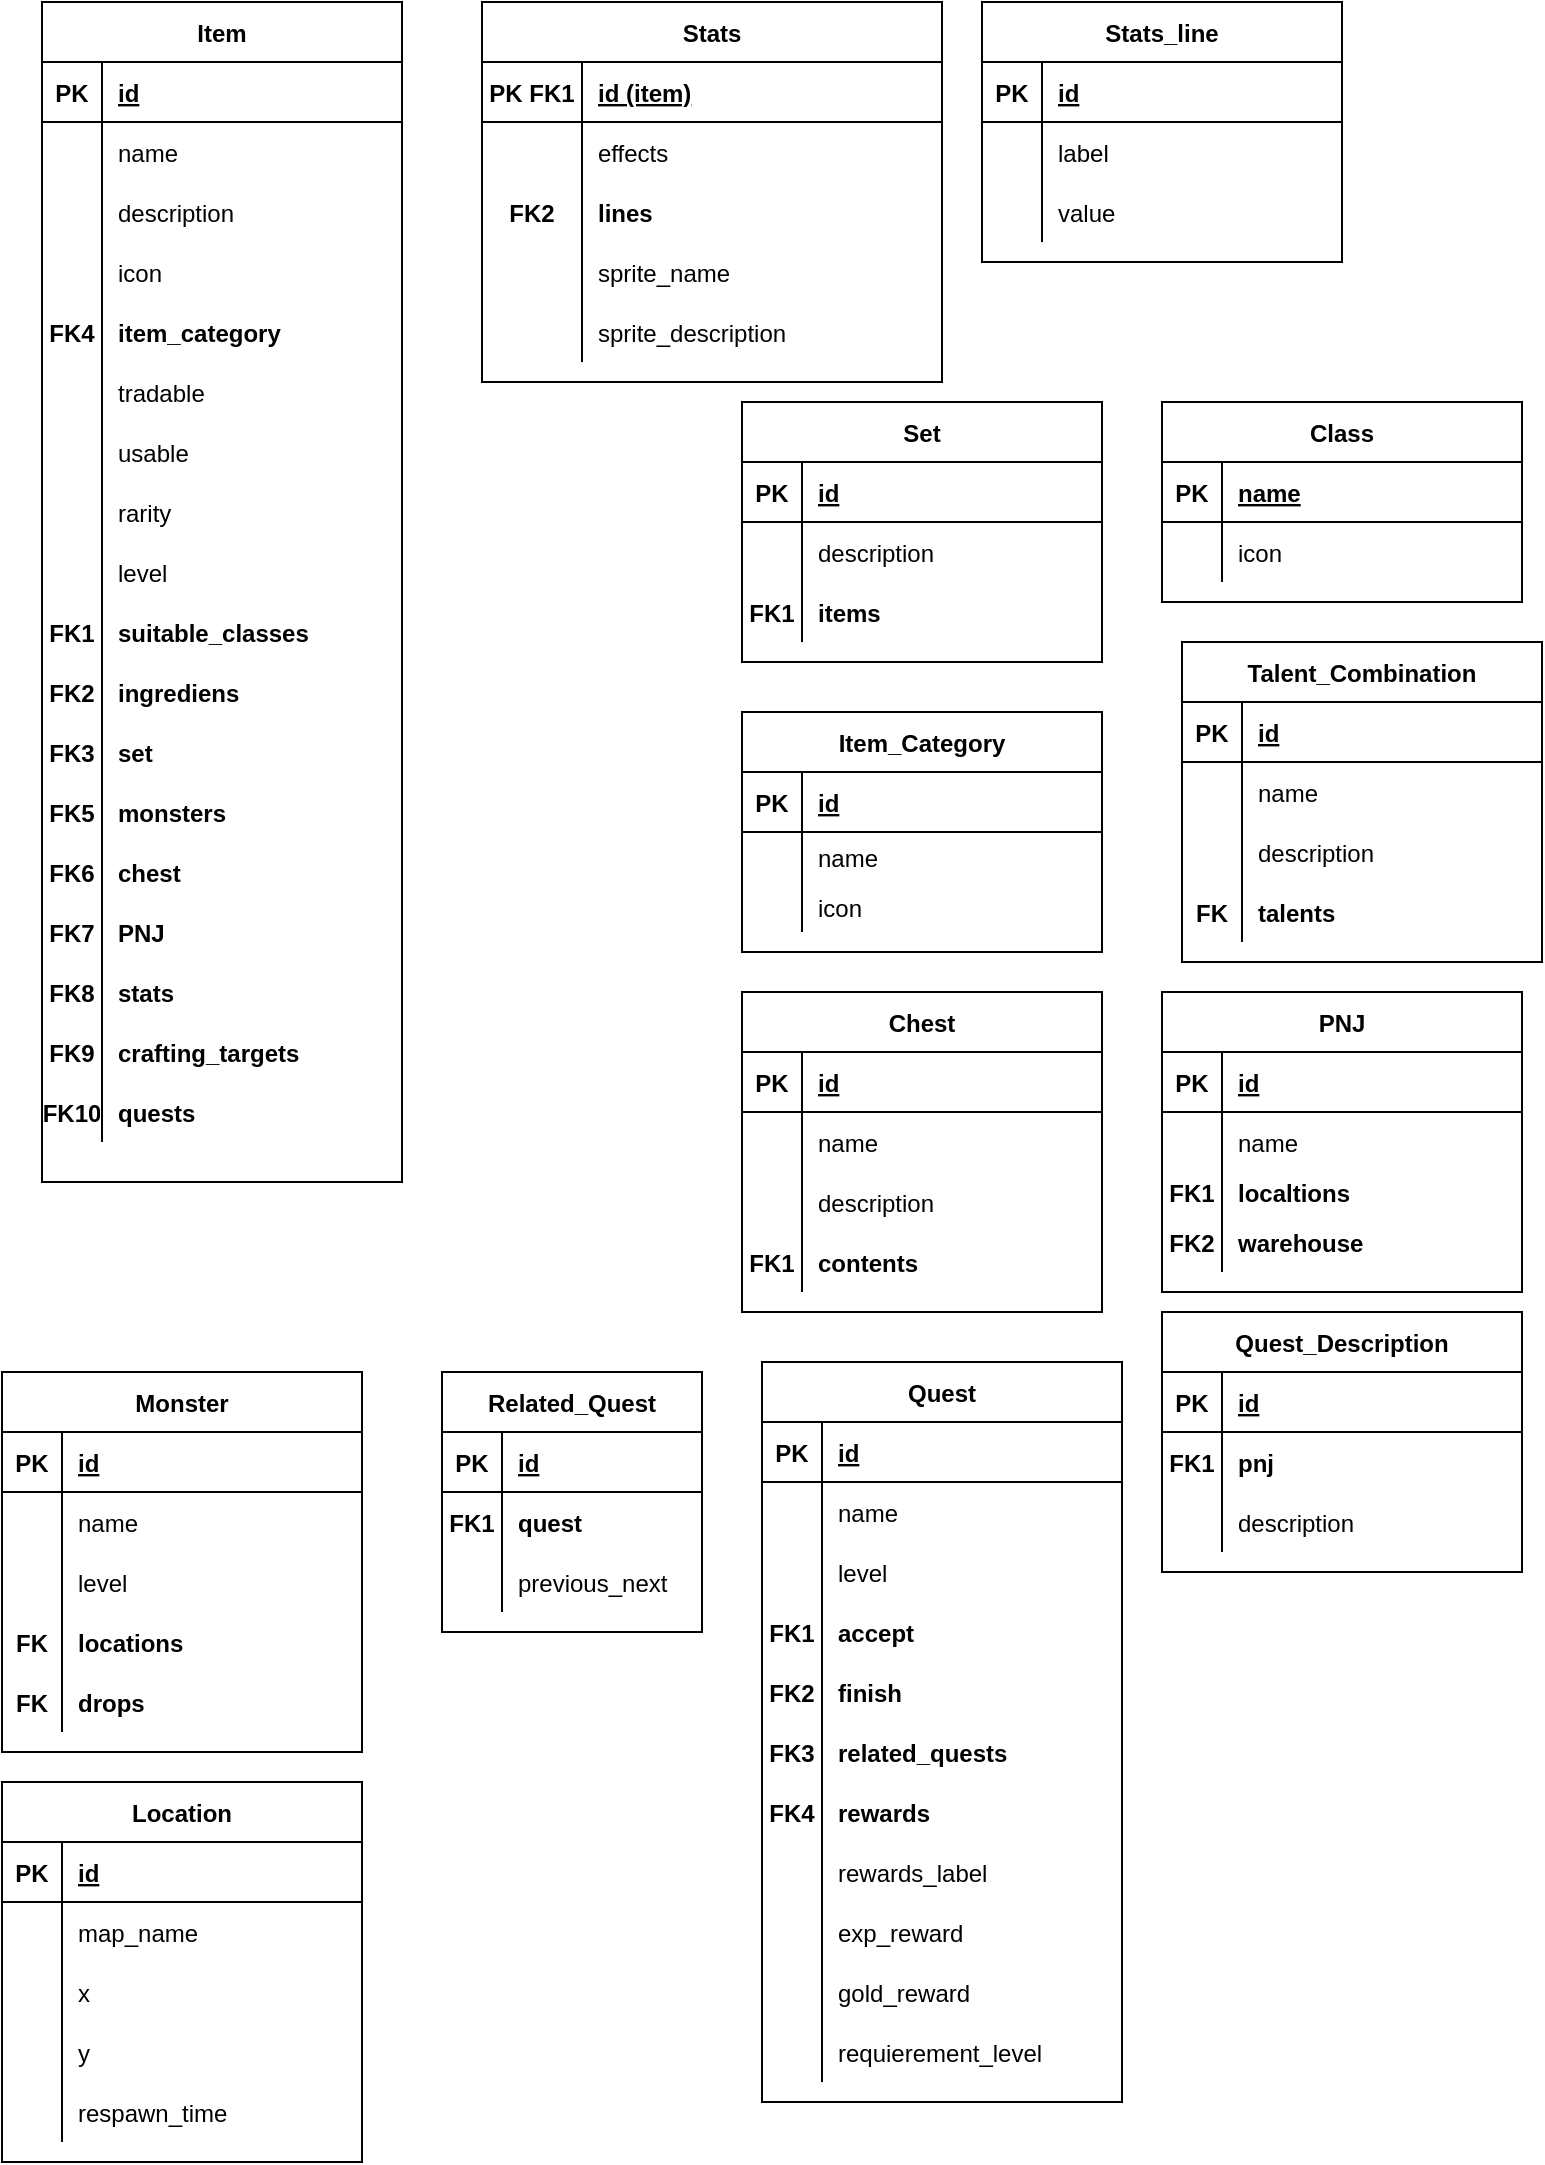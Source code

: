 <mxfile version="13.8.6" type="github"><diagram id="xLJWBV_RG-wmjJ6Ymfyf" name="Page-1"><mxGraphModel dx="1422" dy="776" grid="1" gridSize="10" guides="1" tooltips="1" connect="1" arrows="1" fold="1" page="1" pageScale="1" pageWidth="827" pageHeight="1169" math="0" shadow="0"><root><mxCell id="0"/><mxCell id="1" parent="0"/><mxCell id="nfCKbOfypXaLaVCNELk_-1" value="Item" style="shape=table;startSize=30;container=1;collapsible=1;childLayout=tableLayout;fixedRows=1;rowLines=0;fontStyle=1;align=center;resizeLast=1;" vertex="1" parent="1"><mxGeometry x="50" y="10" width="180" height="590" as="geometry"><mxRectangle x="200" y="210" width="60" height="30" as="alternateBounds"/></mxGeometry></mxCell><mxCell id="nfCKbOfypXaLaVCNELk_-2" value="" style="shape=partialRectangle;collapsible=0;dropTarget=0;pointerEvents=0;fillColor=none;top=0;left=0;bottom=1;right=0;points=[[0,0.5],[1,0.5]];portConstraint=eastwest;" vertex="1" parent="nfCKbOfypXaLaVCNELk_-1"><mxGeometry y="30" width="180" height="30" as="geometry"/></mxCell><mxCell id="nfCKbOfypXaLaVCNELk_-3" value="PK" style="shape=partialRectangle;connectable=0;fillColor=none;top=0;left=0;bottom=0;right=0;fontStyle=1;overflow=hidden;" vertex="1" parent="nfCKbOfypXaLaVCNELk_-2"><mxGeometry width="30" height="30" as="geometry"/></mxCell><mxCell id="nfCKbOfypXaLaVCNELk_-4" value="id" style="shape=partialRectangle;connectable=0;fillColor=none;top=0;left=0;bottom=0;right=0;align=left;spacingLeft=6;fontStyle=5;overflow=hidden;" vertex="1" parent="nfCKbOfypXaLaVCNELk_-2"><mxGeometry x="30" width="150" height="30" as="geometry"/></mxCell><mxCell id="nfCKbOfypXaLaVCNELk_-5" value="" style="shape=partialRectangle;collapsible=0;dropTarget=0;pointerEvents=0;fillColor=none;top=0;left=0;bottom=0;right=0;points=[[0,0.5],[1,0.5]];portConstraint=eastwest;" vertex="1" parent="nfCKbOfypXaLaVCNELk_-1"><mxGeometry y="60" width="180" height="30" as="geometry"/></mxCell><mxCell id="nfCKbOfypXaLaVCNELk_-6" value="" style="shape=partialRectangle;connectable=0;fillColor=none;top=0;left=0;bottom=0;right=0;editable=1;overflow=hidden;" vertex="1" parent="nfCKbOfypXaLaVCNELk_-5"><mxGeometry width="30" height="30" as="geometry"/></mxCell><mxCell id="nfCKbOfypXaLaVCNELk_-7" value="name" style="shape=partialRectangle;connectable=0;fillColor=none;top=0;left=0;bottom=0;right=0;align=left;spacingLeft=6;overflow=hidden;" vertex="1" parent="nfCKbOfypXaLaVCNELk_-5"><mxGeometry x="30" width="150" height="30" as="geometry"/></mxCell><mxCell id="nfCKbOfypXaLaVCNELk_-8" value="" style="shape=partialRectangle;collapsible=0;dropTarget=0;pointerEvents=0;fillColor=none;top=0;left=0;bottom=0;right=0;points=[[0,0.5],[1,0.5]];portConstraint=eastwest;" vertex="1" parent="nfCKbOfypXaLaVCNELk_-1"><mxGeometry y="90" width="180" height="30" as="geometry"/></mxCell><mxCell id="nfCKbOfypXaLaVCNELk_-9" value="" style="shape=partialRectangle;connectable=0;fillColor=none;top=0;left=0;bottom=0;right=0;editable=1;overflow=hidden;" vertex="1" parent="nfCKbOfypXaLaVCNELk_-8"><mxGeometry width="30" height="30" as="geometry"/></mxCell><mxCell id="nfCKbOfypXaLaVCNELk_-10" value="description" style="shape=partialRectangle;connectable=0;fillColor=none;top=0;left=0;bottom=0;right=0;align=left;spacingLeft=6;overflow=hidden;" vertex="1" parent="nfCKbOfypXaLaVCNELk_-8"><mxGeometry x="30" width="150" height="30" as="geometry"/></mxCell><mxCell id="nfCKbOfypXaLaVCNELk_-11" value="" style="shape=partialRectangle;collapsible=0;dropTarget=0;pointerEvents=0;fillColor=none;top=0;left=0;bottom=0;right=0;points=[[0,0.5],[1,0.5]];portConstraint=eastwest;" vertex="1" parent="nfCKbOfypXaLaVCNELk_-1"><mxGeometry y="120" width="180" height="30" as="geometry"/></mxCell><mxCell id="nfCKbOfypXaLaVCNELk_-12" value="" style="shape=partialRectangle;connectable=0;fillColor=none;top=0;left=0;bottom=0;right=0;editable=1;overflow=hidden;" vertex="1" parent="nfCKbOfypXaLaVCNELk_-11"><mxGeometry width="30" height="30" as="geometry"/></mxCell><mxCell id="nfCKbOfypXaLaVCNELk_-13" value="icon" style="shape=partialRectangle;connectable=0;fillColor=none;top=0;left=0;bottom=0;right=0;align=left;spacingLeft=6;overflow=hidden;" vertex="1" parent="nfCKbOfypXaLaVCNELk_-11"><mxGeometry x="30" width="150" height="30" as="geometry"/></mxCell><mxCell id="nfCKbOfypXaLaVCNELk_-17" style="shape=partialRectangle;collapsible=0;dropTarget=0;pointerEvents=0;fillColor=none;top=0;left=0;bottom=0;right=0;points=[[0,0.5],[1,0.5]];portConstraint=eastwest;" vertex="1" parent="nfCKbOfypXaLaVCNELk_-1"><mxGeometry y="150" width="180" height="30" as="geometry"/></mxCell><mxCell id="nfCKbOfypXaLaVCNELk_-18" value="FK4" style="shape=partialRectangle;connectable=0;fillColor=none;top=0;left=0;bottom=0;right=0;editable=1;overflow=hidden;fontStyle=1" vertex="1" parent="nfCKbOfypXaLaVCNELk_-17"><mxGeometry width="30" height="30" as="geometry"/></mxCell><mxCell id="nfCKbOfypXaLaVCNELk_-19" value="item_category" style="shape=partialRectangle;connectable=0;fillColor=none;top=0;left=0;bottom=0;right=0;align=left;spacingLeft=6;overflow=hidden;fontStyle=1" vertex="1" parent="nfCKbOfypXaLaVCNELk_-17"><mxGeometry x="30" width="150" height="30" as="geometry"/></mxCell><mxCell id="nfCKbOfypXaLaVCNELk_-20" style="shape=partialRectangle;collapsible=0;dropTarget=0;pointerEvents=0;fillColor=none;top=0;left=0;bottom=0;right=0;points=[[0,0.5],[1,0.5]];portConstraint=eastwest;" vertex="1" parent="nfCKbOfypXaLaVCNELk_-1"><mxGeometry y="180" width="180" height="30" as="geometry"/></mxCell><mxCell id="nfCKbOfypXaLaVCNELk_-21" style="shape=partialRectangle;connectable=0;fillColor=none;top=0;left=0;bottom=0;right=0;editable=1;overflow=hidden;" vertex="1" parent="nfCKbOfypXaLaVCNELk_-20"><mxGeometry width="30" height="30" as="geometry"/></mxCell><mxCell id="nfCKbOfypXaLaVCNELk_-22" value="tradable" style="shape=partialRectangle;connectable=0;fillColor=none;top=0;left=0;bottom=0;right=0;align=left;spacingLeft=6;overflow=hidden;" vertex="1" parent="nfCKbOfypXaLaVCNELk_-20"><mxGeometry x="30" width="150" height="30" as="geometry"/></mxCell><mxCell id="nfCKbOfypXaLaVCNELk_-23" style="shape=partialRectangle;collapsible=0;dropTarget=0;pointerEvents=0;fillColor=none;top=0;left=0;bottom=0;right=0;points=[[0,0.5],[1,0.5]];portConstraint=eastwest;" vertex="1" parent="nfCKbOfypXaLaVCNELk_-1"><mxGeometry y="210" width="180" height="30" as="geometry"/></mxCell><mxCell id="nfCKbOfypXaLaVCNELk_-24" style="shape=partialRectangle;connectable=0;fillColor=none;top=0;left=0;bottom=0;right=0;editable=1;overflow=hidden;" vertex="1" parent="nfCKbOfypXaLaVCNELk_-23"><mxGeometry width="30" height="30" as="geometry"/></mxCell><mxCell id="nfCKbOfypXaLaVCNELk_-25" value="usable" style="shape=partialRectangle;connectable=0;fillColor=none;top=0;left=0;bottom=0;right=0;align=left;spacingLeft=6;overflow=hidden;" vertex="1" parent="nfCKbOfypXaLaVCNELk_-23"><mxGeometry x="30" width="150" height="30" as="geometry"/></mxCell><mxCell id="nfCKbOfypXaLaVCNELk_-26" style="shape=partialRectangle;collapsible=0;dropTarget=0;pointerEvents=0;fillColor=none;top=0;left=0;bottom=0;right=0;points=[[0,0.5],[1,0.5]];portConstraint=eastwest;" vertex="1" parent="nfCKbOfypXaLaVCNELk_-1"><mxGeometry y="240" width="180" height="30" as="geometry"/></mxCell><mxCell id="nfCKbOfypXaLaVCNELk_-27" style="shape=partialRectangle;connectable=0;fillColor=none;top=0;left=0;bottom=0;right=0;editable=1;overflow=hidden;" vertex="1" parent="nfCKbOfypXaLaVCNELk_-26"><mxGeometry width="30" height="30" as="geometry"/></mxCell><mxCell id="nfCKbOfypXaLaVCNELk_-28" value="rarity" style="shape=partialRectangle;connectable=0;fillColor=none;top=0;left=0;bottom=0;right=0;align=left;spacingLeft=6;overflow=hidden;" vertex="1" parent="nfCKbOfypXaLaVCNELk_-26"><mxGeometry x="30" width="150" height="30" as="geometry"/></mxCell><mxCell id="nfCKbOfypXaLaVCNELk_-29" style="shape=partialRectangle;collapsible=0;dropTarget=0;pointerEvents=0;fillColor=none;top=0;left=0;bottom=0;right=0;points=[[0,0.5],[1,0.5]];portConstraint=eastwest;" vertex="1" parent="nfCKbOfypXaLaVCNELk_-1"><mxGeometry y="270" width="180" height="30" as="geometry"/></mxCell><mxCell id="nfCKbOfypXaLaVCNELk_-30" style="shape=partialRectangle;connectable=0;fillColor=none;top=0;left=0;bottom=0;right=0;editable=1;overflow=hidden;" vertex="1" parent="nfCKbOfypXaLaVCNELk_-29"><mxGeometry width="30" height="30" as="geometry"/></mxCell><mxCell id="nfCKbOfypXaLaVCNELk_-31" value="level" style="shape=partialRectangle;connectable=0;fillColor=none;top=0;left=0;bottom=0;right=0;align=left;spacingLeft=6;overflow=hidden;" vertex="1" parent="nfCKbOfypXaLaVCNELk_-29"><mxGeometry x="30" width="150" height="30" as="geometry"/></mxCell><mxCell id="nfCKbOfypXaLaVCNELk_-45" style="shape=partialRectangle;collapsible=0;dropTarget=0;pointerEvents=0;fillColor=none;top=0;left=0;bottom=0;right=0;points=[[0,0.5],[1,0.5]];portConstraint=eastwest;" vertex="1" parent="nfCKbOfypXaLaVCNELk_-1"><mxGeometry y="300" width="180" height="30" as="geometry"/></mxCell><mxCell id="nfCKbOfypXaLaVCNELk_-46" value="FK1" style="shape=partialRectangle;connectable=0;fillColor=none;top=0;left=0;bottom=0;right=0;editable=1;overflow=hidden;fontStyle=1" vertex="1" parent="nfCKbOfypXaLaVCNELk_-45"><mxGeometry width="30" height="30" as="geometry"/></mxCell><mxCell id="nfCKbOfypXaLaVCNELk_-47" value="suitable_classes" style="shape=partialRectangle;connectable=0;fillColor=none;top=0;left=0;bottom=0;right=0;align=left;spacingLeft=6;overflow=hidden;fontStyle=1" vertex="1" parent="nfCKbOfypXaLaVCNELk_-45"><mxGeometry x="30" width="150" height="30" as="geometry"/></mxCell><mxCell id="nfCKbOfypXaLaVCNELk_-49" style="shape=partialRectangle;collapsible=0;dropTarget=0;pointerEvents=0;fillColor=none;top=0;left=0;bottom=0;right=0;points=[[0,0.5],[1,0.5]];portConstraint=eastwest;" vertex="1" parent="nfCKbOfypXaLaVCNELk_-1"><mxGeometry y="330" width="180" height="30" as="geometry"/></mxCell><mxCell id="nfCKbOfypXaLaVCNELk_-50" value="FK2" style="shape=partialRectangle;connectable=0;fillColor=none;top=0;left=0;bottom=0;right=0;editable=1;overflow=hidden;fontStyle=1" vertex="1" parent="nfCKbOfypXaLaVCNELk_-49"><mxGeometry width="30" height="30" as="geometry"/></mxCell><mxCell id="nfCKbOfypXaLaVCNELk_-51" value="ingrediens" style="shape=partialRectangle;connectable=0;fillColor=none;top=0;left=0;bottom=0;right=0;align=left;spacingLeft=6;overflow=hidden;fontStyle=1" vertex="1" parent="nfCKbOfypXaLaVCNELk_-49"><mxGeometry x="30" width="150" height="30" as="geometry"/></mxCell><mxCell id="nfCKbOfypXaLaVCNELk_-52" style="shape=partialRectangle;collapsible=0;dropTarget=0;pointerEvents=0;fillColor=none;top=0;left=0;bottom=0;right=0;points=[[0,0.5],[1,0.5]];portConstraint=eastwest;" vertex="1" parent="nfCKbOfypXaLaVCNELk_-1"><mxGeometry y="360" width="180" height="30" as="geometry"/></mxCell><mxCell id="nfCKbOfypXaLaVCNELk_-53" value="FK3" style="shape=partialRectangle;connectable=0;fillColor=none;top=0;left=0;bottom=0;right=0;editable=1;overflow=hidden;fontStyle=1" vertex="1" parent="nfCKbOfypXaLaVCNELk_-52"><mxGeometry width="30" height="30" as="geometry"/></mxCell><mxCell id="nfCKbOfypXaLaVCNELk_-54" value="set" style="shape=partialRectangle;connectable=0;fillColor=none;top=0;left=0;bottom=0;right=0;align=left;spacingLeft=6;overflow=hidden;fontStyle=1" vertex="1" parent="nfCKbOfypXaLaVCNELk_-52"><mxGeometry x="30" width="150" height="30" as="geometry"/></mxCell><mxCell id="nfCKbOfypXaLaVCNELk_-139" style="shape=partialRectangle;collapsible=0;dropTarget=0;pointerEvents=0;fillColor=none;top=0;left=0;bottom=0;right=0;points=[[0,0.5],[1,0.5]];portConstraint=eastwest;" vertex="1" parent="nfCKbOfypXaLaVCNELk_-1"><mxGeometry y="390" width="180" height="30" as="geometry"/></mxCell><mxCell id="nfCKbOfypXaLaVCNELk_-140" value="FK5" style="shape=partialRectangle;connectable=0;fillColor=none;top=0;left=0;bottom=0;right=0;editable=1;overflow=hidden;fontStyle=1" vertex="1" parent="nfCKbOfypXaLaVCNELk_-139"><mxGeometry width="30" height="30" as="geometry"/></mxCell><mxCell id="nfCKbOfypXaLaVCNELk_-141" value="monsters" style="shape=partialRectangle;connectable=0;fillColor=none;top=0;left=0;bottom=0;right=0;align=left;spacingLeft=6;overflow=hidden;fontStyle=1" vertex="1" parent="nfCKbOfypXaLaVCNELk_-139"><mxGeometry x="30" width="150" height="30" as="geometry"/></mxCell><mxCell id="nfCKbOfypXaLaVCNELk_-187" style="shape=partialRectangle;collapsible=0;dropTarget=0;pointerEvents=0;fillColor=none;top=0;left=0;bottom=0;right=0;points=[[0,0.5],[1,0.5]];portConstraint=eastwest;" vertex="1" parent="nfCKbOfypXaLaVCNELk_-1"><mxGeometry y="420" width="180" height="30" as="geometry"/></mxCell><mxCell id="nfCKbOfypXaLaVCNELk_-188" value="FK6" style="shape=partialRectangle;connectable=0;fillColor=none;top=0;left=0;bottom=0;right=0;editable=1;overflow=hidden;fontStyle=1" vertex="1" parent="nfCKbOfypXaLaVCNELk_-187"><mxGeometry width="30" height="30" as="geometry"/></mxCell><mxCell id="nfCKbOfypXaLaVCNELk_-189" value="chest" style="shape=partialRectangle;connectable=0;fillColor=none;top=0;left=0;bottom=0;right=0;align=left;spacingLeft=6;overflow=hidden;fontStyle=1" vertex="1" parent="nfCKbOfypXaLaVCNELk_-187"><mxGeometry x="30" width="150" height="30" as="geometry"/></mxCell><mxCell id="nfCKbOfypXaLaVCNELk_-190" style="shape=partialRectangle;collapsible=0;dropTarget=0;pointerEvents=0;fillColor=none;top=0;left=0;bottom=0;right=0;points=[[0,0.5],[1,0.5]];portConstraint=eastwest;" vertex="1" parent="nfCKbOfypXaLaVCNELk_-1"><mxGeometry y="450" width="180" height="30" as="geometry"/></mxCell><mxCell id="nfCKbOfypXaLaVCNELk_-191" value="FK7" style="shape=partialRectangle;connectable=0;fillColor=none;top=0;left=0;bottom=0;right=0;editable=1;overflow=hidden;fontStyle=1" vertex="1" parent="nfCKbOfypXaLaVCNELk_-190"><mxGeometry width="30" height="30" as="geometry"/></mxCell><mxCell id="nfCKbOfypXaLaVCNELk_-192" value="PNJ" style="shape=partialRectangle;connectable=0;fillColor=none;top=0;left=0;bottom=0;right=0;align=left;spacingLeft=6;overflow=hidden;fontStyle=1" vertex="1" parent="nfCKbOfypXaLaVCNELk_-190"><mxGeometry x="30" width="150" height="30" as="geometry"/></mxCell><mxCell id="nfCKbOfypXaLaVCNELk_-206" style="shape=partialRectangle;collapsible=0;dropTarget=0;pointerEvents=0;fillColor=none;top=0;left=0;bottom=0;right=0;points=[[0,0.5],[1,0.5]];portConstraint=eastwest;" vertex="1" parent="nfCKbOfypXaLaVCNELk_-1"><mxGeometry y="480" width="180" height="30" as="geometry"/></mxCell><mxCell id="nfCKbOfypXaLaVCNELk_-207" value="FK8" style="shape=partialRectangle;connectable=0;fillColor=none;top=0;left=0;bottom=0;right=0;editable=1;overflow=hidden;fontStyle=1" vertex="1" parent="nfCKbOfypXaLaVCNELk_-206"><mxGeometry width="30" height="30" as="geometry"/></mxCell><mxCell id="nfCKbOfypXaLaVCNELk_-208" value="stats" style="shape=partialRectangle;connectable=0;fillColor=none;top=0;left=0;bottom=0;right=0;align=left;spacingLeft=6;overflow=hidden;fontStyle=1" vertex="1" parent="nfCKbOfypXaLaVCNELk_-206"><mxGeometry x="30" width="150" height="30" as="geometry"/></mxCell><mxCell id="nfCKbOfypXaLaVCNELk_-209" style="shape=partialRectangle;collapsible=0;dropTarget=0;pointerEvents=0;fillColor=none;top=0;left=0;bottom=0;right=0;points=[[0,0.5],[1,0.5]];portConstraint=eastwest;" vertex="1" parent="nfCKbOfypXaLaVCNELk_-1"><mxGeometry y="510" width="180" height="30" as="geometry"/></mxCell><mxCell id="nfCKbOfypXaLaVCNELk_-210" value="FK9" style="shape=partialRectangle;connectable=0;fillColor=none;top=0;left=0;bottom=0;right=0;editable=1;overflow=hidden;fontStyle=1" vertex="1" parent="nfCKbOfypXaLaVCNELk_-209"><mxGeometry width="30" height="30" as="geometry"/></mxCell><mxCell id="nfCKbOfypXaLaVCNELk_-211" value="crafting_targets" style="shape=partialRectangle;connectable=0;fillColor=none;top=0;left=0;bottom=0;right=0;align=left;spacingLeft=6;overflow=hidden;fontStyle=1" vertex="1" parent="nfCKbOfypXaLaVCNELk_-209"><mxGeometry x="30" width="150" height="30" as="geometry"/></mxCell><mxCell id="nfCKbOfypXaLaVCNELk_-212" style="shape=partialRectangle;collapsible=0;dropTarget=0;pointerEvents=0;fillColor=none;top=0;left=0;bottom=0;right=0;points=[[0,0.5],[1,0.5]];portConstraint=eastwest;" vertex="1" parent="nfCKbOfypXaLaVCNELk_-1"><mxGeometry y="540" width="180" height="30" as="geometry"/></mxCell><mxCell id="nfCKbOfypXaLaVCNELk_-213" value="FK10" style="shape=partialRectangle;connectable=0;fillColor=none;top=0;left=0;bottom=0;right=0;editable=1;overflow=hidden;fontStyle=1" vertex="1" parent="nfCKbOfypXaLaVCNELk_-212"><mxGeometry width="30" height="30" as="geometry"/></mxCell><mxCell id="nfCKbOfypXaLaVCNELk_-214" value="quests" style="shape=partialRectangle;connectable=0;fillColor=none;top=0;left=0;bottom=0;right=0;align=left;spacingLeft=6;overflow=hidden;fontStyle=1" vertex="1" parent="nfCKbOfypXaLaVCNELk_-212"><mxGeometry x="30" width="150" height="30" as="geometry"/></mxCell><mxCell id="nfCKbOfypXaLaVCNELk_-32" value="Class" style="shape=table;startSize=30;container=1;collapsible=1;childLayout=tableLayout;fixedRows=1;rowLines=0;fontStyle=1;align=center;resizeLast=1;" vertex="1" parent="1"><mxGeometry x="610" y="210" width="180" height="100" as="geometry"/></mxCell><mxCell id="nfCKbOfypXaLaVCNELk_-33" value="" style="shape=partialRectangle;collapsible=0;dropTarget=0;pointerEvents=0;fillColor=none;top=0;left=0;bottom=1;right=0;points=[[0,0.5],[1,0.5]];portConstraint=eastwest;" vertex="1" parent="nfCKbOfypXaLaVCNELk_-32"><mxGeometry y="30" width="180" height="30" as="geometry"/></mxCell><mxCell id="nfCKbOfypXaLaVCNELk_-34" value="PK" style="shape=partialRectangle;connectable=0;fillColor=none;top=0;left=0;bottom=0;right=0;fontStyle=1;overflow=hidden;" vertex="1" parent="nfCKbOfypXaLaVCNELk_-33"><mxGeometry width="30" height="30" as="geometry"/></mxCell><mxCell id="nfCKbOfypXaLaVCNELk_-35" value="name" style="shape=partialRectangle;connectable=0;fillColor=none;top=0;left=0;bottom=0;right=0;align=left;spacingLeft=6;fontStyle=5;overflow=hidden;" vertex="1" parent="nfCKbOfypXaLaVCNELk_-33"><mxGeometry x="30" width="150" height="30" as="geometry"/></mxCell><mxCell id="nfCKbOfypXaLaVCNELk_-36" value="" style="shape=partialRectangle;collapsible=0;dropTarget=0;pointerEvents=0;fillColor=none;top=0;left=0;bottom=0;right=0;points=[[0,0.5],[1,0.5]];portConstraint=eastwest;" vertex="1" parent="nfCKbOfypXaLaVCNELk_-32"><mxGeometry y="60" width="180" height="30" as="geometry"/></mxCell><mxCell id="nfCKbOfypXaLaVCNELk_-37" value="" style="shape=partialRectangle;connectable=0;fillColor=none;top=0;left=0;bottom=0;right=0;editable=1;overflow=hidden;" vertex="1" parent="nfCKbOfypXaLaVCNELk_-36"><mxGeometry width="30" height="30" as="geometry"/></mxCell><mxCell id="nfCKbOfypXaLaVCNELk_-38" value="icon" style="shape=partialRectangle;connectable=0;fillColor=none;top=0;left=0;bottom=0;right=0;align=left;spacingLeft=6;overflow=hidden;" vertex="1" parent="nfCKbOfypXaLaVCNELk_-36"><mxGeometry x="30" width="150" height="30" as="geometry"/></mxCell><mxCell id="nfCKbOfypXaLaVCNELk_-55" value="Set" style="shape=table;startSize=30;container=1;collapsible=1;childLayout=tableLayout;fixedRows=1;rowLines=0;fontStyle=1;align=center;resizeLast=1;" vertex="1" parent="1"><mxGeometry x="400" y="210" width="180" height="130" as="geometry"/></mxCell><mxCell id="nfCKbOfypXaLaVCNELk_-56" value="" style="shape=partialRectangle;collapsible=0;dropTarget=0;pointerEvents=0;fillColor=none;top=0;left=0;bottom=1;right=0;points=[[0,0.5],[1,0.5]];portConstraint=eastwest;" vertex="1" parent="nfCKbOfypXaLaVCNELk_-55"><mxGeometry y="30" width="180" height="30" as="geometry"/></mxCell><mxCell id="nfCKbOfypXaLaVCNELk_-57" value="PK" style="shape=partialRectangle;connectable=0;fillColor=none;top=0;left=0;bottom=0;right=0;fontStyle=1;overflow=hidden;" vertex="1" parent="nfCKbOfypXaLaVCNELk_-56"><mxGeometry width="30" height="30" as="geometry"/></mxCell><mxCell id="nfCKbOfypXaLaVCNELk_-58" value="id" style="shape=partialRectangle;connectable=0;fillColor=none;top=0;left=0;bottom=0;right=0;align=left;spacingLeft=6;fontStyle=5;overflow=hidden;" vertex="1" parent="nfCKbOfypXaLaVCNELk_-56"><mxGeometry x="30" width="150" height="30" as="geometry"/></mxCell><mxCell id="nfCKbOfypXaLaVCNELk_-59" value="" style="shape=partialRectangle;collapsible=0;dropTarget=0;pointerEvents=0;fillColor=none;top=0;left=0;bottom=0;right=0;points=[[0,0.5],[1,0.5]];portConstraint=eastwest;" vertex="1" parent="nfCKbOfypXaLaVCNELk_-55"><mxGeometry y="60" width="180" height="30" as="geometry"/></mxCell><mxCell id="nfCKbOfypXaLaVCNELk_-60" value="" style="shape=partialRectangle;connectable=0;fillColor=none;top=0;left=0;bottom=0;right=0;editable=1;overflow=hidden;" vertex="1" parent="nfCKbOfypXaLaVCNELk_-59"><mxGeometry width="30" height="30" as="geometry"/></mxCell><mxCell id="nfCKbOfypXaLaVCNELk_-61" value="description" style="shape=partialRectangle;connectable=0;fillColor=none;top=0;left=0;bottom=0;right=0;align=left;spacingLeft=6;overflow=hidden;" vertex="1" parent="nfCKbOfypXaLaVCNELk_-59"><mxGeometry x="30" width="150" height="30" as="geometry"/></mxCell><mxCell id="nfCKbOfypXaLaVCNELk_-62" value="" style="shape=partialRectangle;collapsible=0;dropTarget=0;pointerEvents=0;fillColor=none;top=0;left=0;bottom=0;right=0;points=[[0,0.5],[1,0.5]];portConstraint=eastwest;" vertex="1" parent="nfCKbOfypXaLaVCNELk_-55"><mxGeometry y="90" width="180" height="30" as="geometry"/></mxCell><mxCell id="nfCKbOfypXaLaVCNELk_-63" value="FK1" style="shape=partialRectangle;connectable=0;fillColor=none;top=0;left=0;bottom=0;right=0;editable=1;overflow=hidden;fontStyle=1" vertex="1" parent="nfCKbOfypXaLaVCNELk_-62"><mxGeometry width="30" height="30" as="geometry"/></mxCell><mxCell id="nfCKbOfypXaLaVCNELk_-64" value="items" style="shape=partialRectangle;connectable=0;fillColor=none;top=0;left=0;bottom=0;right=0;align=left;spacingLeft=6;overflow=hidden;fontStyle=1" vertex="1" parent="nfCKbOfypXaLaVCNELk_-62"><mxGeometry x="30" width="150" height="30" as="geometry"/></mxCell><mxCell id="nfCKbOfypXaLaVCNELk_-68" value="Item_Category" style="shape=table;startSize=30;container=1;collapsible=1;childLayout=tableLayout;fixedRows=1;rowLines=0;fontStyle=1;align=center;resizeLast=1;" vertex="1" parent="1"><mxGeometry x="400" y="365" width="180" height="120" as="geometry"/></mxCell><mxCell id="nfCKbOfypXaLaVCNELk_-69" value="" style="shape=partialRectangle;collapsible=0;dropTarget=0;pointerEvents=0;fillColor=none;top=0;left=0;bottom=1;right=0;points=[[0,0.5],[1,0.5]];portConstraint=eastwest;" vertex="1" parent="nfCKbOfypXaLaVCNELk_-68"><mxGeometry y="30" width="180" height="30" as="geometry"/></mxCell><mxCell id="nfCKbOfypXaLaVCNELk_-70" value="PK" style="shape=partialRectangle;connectable=0;fillColor=none;top=0;left=0;bottom=0;right=0;fontStyle=1;overflow=hidden;" vertex="1" parent="nfCKbOfypXaLaVCNELk_-69"><mxGeometry width="30" height="30" as="geometry"/></mxCell><mxCell id="nfCKbOfypXaLaVCNELk_-71" value="id" style="shape=partialRectangle;connectable=0;fillColor=none;top=0;left=0;bottom=0;right=0;align=left;spacingLeft=6;fontStyle=5;overflow=hidden;" vertex="1" parent="nfCKbOfypXaLaVCNELk_-69"><mxGeometry x="30" width="150" height="30" as="geometry"/></mxCell><mxCell id="nfCKbOfypXaLaVCNELk_-72" value="" style="shape=partialRectangle;collapsible=0;dropTarget=0;pointerEvents=0;fillColor=none;top=0;left=0;bottom=0;right=0;points=[[0,0.5],[1,0.5]];portConstraint=eastwest;" vertex="1" parent="nfCKbOfypXaLaVCNELk_-68"><mxGeometry y="60" width="180" height="25" as="geometry"/></mxCell><mxCell id="nfCKbOfypXaLaVCNELk_-73" value="" style="shape=partialRectangle;connectable=0;fillColor=none;top=0;left=0;bottom=0;right=0;editable=1;overflow=hidden;" vertex="1" parent="nfCKbOfypXaLaVCNELk_-72"><mxGeometry width="30" height="25" as="geometry"/></mxCell><mxCell id="nfCKbOfypXaLaVCNELk_-74" value="name" style="shape=partialRectangle;connectable=0;fillColor=none;top=0;left=0;bottom=0;right=0;align=left;spacingLeft=6;overflow=hidden;" vertex="1" parent="nfCKbOfypXaLaVCNELk_-72"><mxGeometry x="30" width="150" height="25" as="geometry"/></mxCell><mxCell id="nfCKbOfypXaLaVCNELk_-81" style="shape=partialRectangle;collapsible=0;dropTarget=0;pointerEvents=0;fillColor=none;top=0;left=0;bottom=0;right=0;points=[[0,0.5],[1,0.5]];portConstraint=eastwest;" vertex="1" parent="nfCKbOfypXaLaVCNELk_-68"><mxGeometry y="85" width="180" height="25" as="geometry"/></mxCell><mxCell id="nfCKbOfypXaLaVCNELk_-82" style="shape=partialRectangle;connectable=0;fillColor=none;top=0;left=0;bottom=0;right=0;editable=1;overflow=hidden;" vertex="1" parent="nfCKbOfypXaLaVCNELk_-81"><mxGeometry width="30" height="25" as="geometry"/></mxCell><mxCell id="nfCKbOfypXaLaVCNELk_-83" value="icon" style="shape=partialRectangle;connectable=0;fillColor=none;top=0;left=0;bottom=0;right=0;align=left;spacingLeft=6;overflow=hidden;" vertex="1" parent="nfCKbOfypXaLaVCNELk_-81"><mxGeometry x="30" width="150" height="25" as="geometry"/></mxCell><mxCell id="nfCKbOfypXaLaVCNELk_-97" value="Talent_Combination" style="shape=table;startSize=30;container=1;collapsible=1;childLayout=tableLayout;fixedRows=1;rowLines=0;fontStyle=1;align=center;resizeLast=1;" vertex="1" parent="1"><mxGeometry x="620" y="330" width="180" height="160" as="geometry"/></mxCell><mxCell id="nfCKbOfypXaLaVCNELk_-98" value="" style="shape=partialRectangle;collapsible=0;dropTarget=0;pointerEvents=0;fillColor=none;top=0;left=0;bottom=1;right=0;points=[[0,0.5],[1,0.5]];portConstraint=eastwest;" vertex="1" parent="nfCKbOfypXaLaVCNELk_-97"><mxGeometry y="30" width="180" height="30" as="geometry"/></mxCell><mxCell id="nfCKbOfypXaLaVCNELk_-99" value="PK" style="shape=partialRectangle;connectable=0;fillColor=none;top=0;left=0;bottom=0;right=0;fontStyle=1;overflow=hidden;" vertex="1" parent="nfCKbOfypXaLaVCNELk_-98"><mxGeometry width="30" height="30" as="geometry"/></mxCell><mxCell id="nfCKbOfypXaLaVCNELk_-100" value="id" style="shape=partialRectangle;connectable=0;fillColor=none;top=0;left=0;bottom=0;right=0;align=left;spacingLeft=6;fontStyle=5;overflow=hidden;" vertex="1" parent="nfCKbOfypXaLaVCNELk_-98"><mxGeometry x="30" width="150" height="30" as="geometry"/></mxCell><mxCell id="nfCKbOfypXaLaVCNELk_-101" value="" style="shape=partialRectangle;collapsible=0;dropTarget=0;pointerEvents=0;fillColor=none;top=0;left=0;bottom=0;right=0;points=[[0,0.5],[1,0.5]];portConstraint=eastwest;" vertex="1" parent="nfCKbOfypXaLaVCNELk_-97"><mxGeometry y="60" width="180" height="30" as="geometry"/></mxCell><mxCell id="nfCKbOfypXaLaVCNELk_-102" value="" style="shape=partialRectangle;connectable=0;fillColor=none;top=0;left=0;bottom=0;right=0;editable=1;overflow=hidden;" vertex="1" parent="nfCKbOfypXaLaVCNELk_-101"><mxGeometry width="30" height="30" as="geometry"/></mxCell><mxCell id="nfCKbOfypXaLaVCNELk_-103" value="name" style="shape=partialRectangle;connectable=0;fillColor=none;top=0;left=0;bottom=0;right=0;align=left;spacingLeft=6;overflow=hidden;" vertex="1" parent="nfCKbOfypXaLaVCNELk_-101"><mxGeometry x="30" width="150" height="30" as="geometry"/></mxCell><mxCell id="nfCKbOfypXaLaVCNELk_-104" value="" style="shape=partialRectangle;collapsible=0;dropTarget=0;pointerEvents=0;fillColor=none;top=0;left=0;bottom=0;right=0;points=[[0,0.5],[1,0.5]];portConstraint=eastwest;" vertex="1" parent="nfCKbOfypXaLaVCNELk_-97"><mxGeometry y="90" width="180" height="30" as="geometry"/></mxCell><mxCell id="nfCKbOfypXaLaVCNELk_-105" value="" style="shape=partialRectangle;connectable=0;fillColor=none;top=0;left=0;bottom=0;right=0;editable=1;overflow=hidden;" vertex="1" parent="nfCKbOfypXaLaVCNELk_-104"><mxGeometry width="30" height="30" as="geometry"/></mxCell><mxCell id="nfCKbOfypXaLaVCNELk_-106" value="description" style="shape=partialRectangle;connectable=0;fillColor=none;top=0;left=0;bottom=0;right=0;align=left;spacingLeft=6;overflow=hidden;" vertex="1" parent="nfCKbOfypXaLaVCNELk_-104"><mxGeometry x="30" width="150" height="30" as="geometry"/></mxCell><mxCell id="nfCKbOfypXaLaVCNELk_-107" value="" style="shape=partialRectangle;collapsible=0;dropTarget=0;pointerEvents=0;fillColor=none;top=0;left=0;bottom=0;right=0;points=[[0,0.5],[1,0.5]];portConstraint=eastwest;" vertex="1" parent="nfCKbOfypXaLaVCNELk_-97"><mxGeometry y="120" width="180" height="30" as="geometry"/></mxCell><mxCell id="nfCKbOfypXaLaVCNELk_-108" value="FK" style="shape=partialRectangle;connectable=0;fillColor=none;top=0;left=0;bottom=0;right=0;editable=1;overflow=hidden;fontStyle=1" vertex="1" parent="nfCKbOfypXaLaVCNELk_-107"><mxGeometry width="30" height="30" as="geometry"/></mxCell><mxCell id="nfCKbOfypXaLaVCNELk_-109" value="talents" style="shape=partialRectangle;connectable=0;fillColor=none;top=0;left=0;bottom=0;right=0;align=left;spacingLeft=6;overflow=hidden;fontStyle=1" vertex="1" parent="nfCKbOfypXaLaVCNELk_-107"><mxGeometry x="30" width="150" height="30" as="geometry"/></mxCell><mxCell id="nfCKbOfypXaLaVCNELk_-110" value="Monster" style="shape=table;startSize=30;container=1;collapsible=1;childLayout=tableLayout;fixedRows=1;rowLines=0;fontStyle=1;align=center;resizeLast=1;" vertex="1" parent="1"><mxGeometry x="30" y="695" width="180" height="190" as="geometry"/></mxCell><mxCell id="nfCKbOfypXaLaVCNELk_-111" value="" style="shape=partialRectangle;collapsible=0;dropTarget=0;pointerEvents=0;fillColor=none;top=0;left=0;bottom=1;right=0;points=[[0,0.5],[1,0.5]];portConstraint=eastwest;" vertex="1" parent="nfCKbOfypXaLaVCNELk_-110"><mxGeometry y="30" width="180" height="30" as="geometry"/></mxCell><mxCell id="nfCKbOfypXaLaVCNELk_-112" value="PK" style="shape=partialRectangle;connectable=0;fillColor=none;top=0;left=0;bottom=0;right=0;fontStyle=1;overflow=hidden;" vertex="1" parent="nfCKbOfypXaLaVCNELk_-111"><mxGeometry width="30" height="30" as="geometry"/></mxCell><mxCell id="nfCKbOfypXaLaVCNELk_-113" value="id" style="shape=partialRectangle;connectable=0;fillColor=none;top=0;left=0;bottom=0;right=0;align=left;spacingLeft=6;fontStyle=5;overflow=hidden;" vertex="1" parent="nfCKbOfypXaLaVCNELk_-111"><mxGeometry x="30" width="150" height="30" as="geometry"/></mxCell><mxCell id="nfCKbOfypXaLaVCNELk_-114" value="" style="shape=partialRectangle;collapsible=0;dropTarget=0;pointerEvents=0;fillColor=none;top=0;left=0;bottom=0;right=0;points=[[0,0.5],[1,0.5]];portConstraint=eastwest;" vertex="1" parent="nfCKbOfypXaLaVCNELk_-110"><mxGeometry y="60" width="180" height="30" as="geometry"/></mxCell><mxCell id="nfCKbOfypXaLaVCNELk_-115" value="" style="shape=partialRectangle;connectable=0;fillColor=none;top=0;left=0;bottom=0;right=0;editable=1;overflow=hidden;" vertex="1" parent="nfCKbOfypXaLaVCNELk_-114"><mxGeometry width="30" height="30" as="geometry"/></mxCell><mxCell id="nfCKbOfypXaLaVCNELk_-116" value="name" style="shape=partialRectangle;connectable=0;fillColor=none;top=0;left=0;bottom=0;right=0;align=left;spacingLeft=6;overflow=hidden;" vertex="1" parent="nfCKbOfypXaLaVCNELk_-114"><mxGeometry x="30" width="150" height="30" as="geometry"/></mxCell><mxCell id="nfCKbOfypXaLaVCNELk_-117" value="" style="shape=partialRectangle;collapsible=0;dropTarget=0;pointerEvents=0;fillColor=none;top=0;left=0;bottom=0;right=0;points=[[0,0.5],[1,0.5]];portConstraint=eastwest;" vertex="1" parent="nfCKbOfypXaLaVCNELk_-110"><mxGeometry y="90" width="180" height="30" as="geometry"/></mxCell><mxCell id="nfCKbOfypXaLaVCNELk_-118" value="" style="shape=partialRectangle;connectable=0;fillColor=none;top=0;left=0;bottom=0;right=0;editable=1;overflow=hidden;" vertex="1" parent="nfCKbOfypXaLaVCNELk_-117"><mxGeometry width="30" height="30" as="geometry"/></mxCell><mxCell id="nfCKbOfypXaLaVCNELk_-119" value="level" style="shape=partialRectangle;connectable=0;fillColor=none;top=0;left=0;bottom=0;right=0;align=left;spacingLeft=6;overflow=hidden;" vertex="1" parent="nfCKbOfypXaLaVCNELk_-117"><mxGeometry x="30" width="150" height="30" as="geometry"/></mxCell><mxCell id="nfCKbOfypXaLaVCNELk_-120" value="" style="shape=partialRectangle;collapsible=0;dropTarget=0;pointerEvents=0;fillColor=none;top=0;left=0;bottom=0;right=0;points=[[0,0.5],[1,0.5]];portConstraint=eastwest;" vertex="1" parent="nfCKbOfypXaLaVCNELk_-110"><mxGeometry y="120" width="180" height="30" as="geometry"/></mxCell><mxCell id="nfCKbOfypXaLaVCNELk_-121" value="FK" style="shape=partialRectangle;connectable=0;fillColor=none;top=0;left=0;bottom=0;right=0;editable=1;overflow=hidden;fontStyle=1" vertex="1" parent="nfCKbOfypXaLaVCNELk_-120"><mxGeometry width="30" height="30" as="geometry"/></mxCell><mxCell id="nfCKbOfypXaLaVCNELk_-122" value="locations" style="shape=partialRectangle;connectable=0;fillColor=none;top=0;left=0;bottom=0;right=0;align=left;spacingLeft=6;overflow=hidden;fontStyle=1" vertex="1" parent="nfCKbOfypXaLaVCNELk_-120"><mxGeometry x="30" width="150" height="30" as="geometry"/></mxCell><mxCell id="nfCKbOfypXaLaVCNELk_-142" style="shape=partialRectangle;collapsible=0;dropTarget=0;pointerEvents=0;fillColor=none;top=0;left=0;bottom=0;right=0;points=[[0,0.5],[1,0.5]];portConstraint=eastwest;" vertex="1" parent="nfCKbOfypXaLaVCNELk_-110"><mxGeometry y="150" width="180" height="30" as="geometry"/></mxCell><mxCell id="nfCKbOfypXaLaVCNELk_-143" value="FK" style="shape=partialRectangle;connectable=0;fillColor=none;top=0;left=0;bottom=0;right=0;editable=1;overflow=hidden;fontStyle=1" vertex="1" parent="nfCKbOfypXaLaVCNELk_-142"><mxGeometry width="30" height="30" as="geometry"/></mxCell><mxCell id="nfCKbOfypXaLaVCNELk_-144" value="drops" style="shape=partialRectangle;connectable=0;fillColor=none;top=0;left=0;bottom=0;right=0;align=left;spacingLeft=6;overflow=hidden;fontStyle=1" vertex="1" parent="nfCKbOfypXaLaVCNELk_-142"><mxGeometry x="30" width="150" height="30" as="geometry"/></mxCell><mxCell id="nfCKbOfypXaLaVCNELk_-123" value="Location" style="shape=table;startSize=30;container=1;collapsible=1;childLayout=tableLayout;fixedRows=1;rowLines=0;fontStyle=1;align=center;resizeLast=1;" vertex="1" parent="1"><mxGeometry x="30" y="900" width="180" height="190" as="geometry"/></mxCell><mxCell id="nfCKbOfypXaLaVCNELk_-124" value="" style="shape=partialRectangle;collapsible=0;dropTarget=0;pointerEvents=0;fillColor=none;top=0;left=0;bottom=1;right=0;points=[[0,0.5],[1,0.5]];portConstraint=eastwest;" vertex="1" parent="nfCKbOfypXaLaVCNELk_-123"><mxGeometry y="30" width="180" height="30" as="geometry"/></mxCell><mxCell id="nfCKbOfypXaLaVCNELk_-125" value="PK" style="shape=partialRectangle;connectable=0;fillColor=none;top=0;left=0;bottom=0;right=0;fontStyle=1;overflow=hidden;" vertex="1" parent="nfCKbOfypXaLaVCNELk_-124"><mxGeometry width="30" height="30" as="geometry"/></mxCell><mxCell id="nfCKbOfypXaLaVCNELk_-126" value="id" style="shape=partialRectangle;connectable=0;fillColor=none;top=0;left=0;bottom=0;right=0;align=left;spacingLeft=6;fontStyle=5;overflow=hidden;" vertex="1" parent="nfCKbOfypXaLaVCNELk_-124"><mxGeometry x="30" width="150" height="30" as="geometry"/></mxCell><mxCell id="nfCKbOfypXaLaVCNELk_-127" value="" style="shape=partialRectangle;collapsible=0;dropTarget=0;pointerEvents=0;fillColor=none;top=0;left=0;bottom=0;right=0;points=[[0,0.5],[1,0.5]];portConstraint=eastwest;" vertex="1" parent="nfCKbOfypXaLaVCNELk_-123"><mxGeometry y="60" width="180" height="30" as="geometry"/></mxCell><mxCell id="nfCKbOfypXaLaVCNELk_-128" value="" style="shape=partialRectangle;connectable=0;fillColor=none;top=0;left=0;bottom=0;right=0;editable=1;overflow=hidden;" vertex="1" parent="nfCKbOfypXaLaVCNELk_-127"><mxGeometry width="30" height="30" as="geometry"/></mxCell><mxCell id="nfCKbOfypXaLaVCNELk_-129" value="map_name" style="shape=partialRectangle;connectable=0;fillColor=none;top=0;left=0;bottom=0;right=0;align=left;spacingLeft=6;overflow=hidden;" vertex="1" parent="nfCKbOfypXaLaVCNELk_-127"><mxGeometry x="30" width="150" height="30" as="geometry"/></mxCell><mxCell id="nfCKbOfypXaLaVCNELk_-130" value="" style="shape=partialRectangle;collapsible=0;dropTarget=0;pointerEvents=0;fillColor=none;top=0;left=0;bottom=0;right=0;points=[[0,0.5],[1,0.5]];portConstraint=eastwest;" vertex="1" parent="nfCKbOfypXaLaVCNELk_-123"><mxGeometry y="90" width="180" height="30" as="geometry"/></mxCell><mxCell id="nfCKbOfypXaLaVCNELk_-131" value="" style="shape=partialRectangle;connectable=0;fillColor=none;top=0;left=0;bottom=0;right=0;editable=1;overflow=hidden;" vertex="1" parent="nfCKbOfypXaLaVCNELk_-130"><mxGeometry width="30" height="30" as="geometry"/></mxCell><mxCell id="nfCKbOfypXaLaVCNELk_-132" value="x" style="shape=partialRectangle;connectable=0;fillColor=none;top=0;left=0;bottom=0;right=0;align=left;spacingLeft=6;overflow=hidden;" vertex="1" parent="nfCKbOfypXaLaVCNELk_-130"><mxGeometry x="30" width="150" height="30" as="geometry"/></mxCell><mxCell id="nfCKbOfypXaLaVCNELk_-133" value="" style="shape=partialRectangle;collapsible=0;dropTarget=0;pointerEvents=0;fillColor=none;top=0;left=0;bottom=0;right=0;points=[[0,0.5],[1,0.5]];portConstraint=eastwest;" vertex="1" parent="nfCKbOfypXaLaVCNELk_-123"><mxGeometry y="120" width="180" height="30" as="geometry"/></mxCell><mxCell id="nfCKbOfypXaLaVCNELk_-134" value="" style="shape=partialRectangle;connectable=0;fillColor=none;top=0;left=0;bottom=0;right=0;editable=1;overflow=hidden;" vertex="1" parent="nfCKbOfypXaLaVCNELk_-133"><mxGeometry width="30" height="30" as="geometry"/></mxCell><mxCell id="nfCKbOfypXaLaVCNELk_-135" value="y" style="shape=partialRectangle;connectable=0;fillColor=none;top=0;left=0;bottom=0;right=0;align=left;spacingLeft=6;overflow=hidden;" vertex="1" parent="nfCKbOfypXaLaVCNELk_-133"><mxGeometry x="30" width="150" height="30" as="geometry"/></mxCell><mxCell id="nfCKbOfypXaLaVCNELk_-136" style="shape=partialRectangle;collapsible=0;dropTarget=0;pointerEvents=0;fillColor=none;top=0;left=0;bottom=0;right=0;points=[[0,0.5],[1,0.5]];portConstraint=eastwest;" vertex="1" parent="nfCKbOfypXaLaVCNELk_-123"><mxGeometry y="150" width="180" height="30" as="geometry"/></mxCell><mxCell id="nfCKbOfypXaLaVCNELk_-137" style="shape=partialRectangle;connectable=0;fillColor=none;top=0;left=0;bottom=0;right=0;editable=1;overflow=hidden;" vertex="1" parent="nfCKbOfypXaLaVCNELk_-136"><mxGeometry width="30" height="30" as="geometry"/></mxCell><mxCell id="nfCKbOfypXaLaVCNELk_-138" value="respawn_time" style="shape=partialRectangle;connectable=0;fillColor=none;top=0;left=0;bottom=0;right=0;align=left;spacingLeft=6;overflow=hidden;" vertex="1" parent="nfCKbOfypXaLaVCNELk_-136"><mxGeometry x="30" width="150" height="30" as="geometry"/></mxCell><mxCell id="nfCKbOfypXaLaVCNELk_-145" value="Chest" style="shape=table;startSize=30;container=1;collapsible=1;childLayout=tableLayout;fixedRows=1;rowLines=0;fontStyle=1;align=center;resizeLast=1;" vertex="1" parent="1"><mxGeometry x="400" y="505" width="180" height="160" as="geometry"/></mxCell><mxCell id="nfCKbOfypXaLaVCNELk_-146" value="" style="shape=partialRectangle;collapsible=0;dropTarget=0;pointerEvents=0;fillColor=none;top=0;left=0;bottom=1;right=0;points=[[0,0.5],[1,0.5]];portConstraint=eastwest;" vertex="1" parent="nfCKbOfypXaLaVCNELk_-145"><mxGeometry y="30" width="180" height="30" as="geometry"/></mxCell><mxCell id="nfCKbOfypXaLaVCNELk_-147" value="PK" style="shape=partialRectangle;connectable=0;fillColor=none;top=0;left=0;bottom=0;right=0;fontStyle=1;overflow=hidden;" vertex="1" parent="nfCKbOfypXaLaVCNELk_-146"><mxGeometry width="30" height="30" as="geometry"/></mxCell><mxCell id="nfCKbOfypXaLaVCNELk_-148" value="id" style="shape=partialRectangle;connectable=0;fillColor=none;top=0;left=0;bottom=0;right=0;align=left;spacingLeft=6;fontStyle=5;overflow=hidden;" vertex="1" parent="nfCKbOfypXaLaVCNELk_-146"><mxGeometry x="30" width="150" height="30" as="geometry"/></mxCell><mxCell id="nfCKbOfypXaLaVCNELk_-149" value="" style="shape=partialRectangle;collapsible=0;dropTarget=0;pointerEvents=0;fillColor=none;top=0;left=0;bottom=0;right=0;points=[[0,0.5],[1,0.5]];portConstraint=eastwest;" vertex="1" parent="nfCKbOfypXaLaVCNELk_-145"><mxGeometry y="60" width="180" height="30" as="geometry"/></mxCell><mxCell id="nfCKbOfypXaLaVCNELk_-150" value="" style="shape=partialRectangle;connectable=0;fillColor=none;top=0;left=0;bottom=0;right=0;editable=1;overflow=hidden;" vertex="1" parent="nfCKbOfypXaLaVCNELk_-149"><mxGeometry width="30" height="30" as="geometry"/></mxCell><mxCell id="nfCKbOfypXaLaVCNELk_-151" value="name" style="shape=partialRectangle;connectable=0;fillColor=none;top=0;left=0;bottom=0;right=0;align=left;spacingLeft=6;overflow=hidden;" vertex="1" parent="nfCKbOfypXaLaVCNELk_-149"><mxGeometry x="30" width="150" height="30" as="geometry"/></mxCell><mxCell id="nfCKbOfypXaLaVCNELk_-152" value="" style="shape=partialRectangle;collapsible=0;dropTarget=0;pointerEvents=0;fillColor=none;top=0;left=0;bottom=0;right=0;points=[[0,0.5],[1,0.5]];portConstraint=eastwest;" vertex="1" parent="nfCKbOfypXaLaVCNELk_-145"><mxGeometry y="90" width="180" height="30" as="geometry"/></mxCell><mxCell id="nfCKbOfypXaLaVCNELk_-153" value="" style="shape=partialRectangle;connectable=0;fillColor=none;top=0;left=0;bottom=0;right=0;editable=1;overflow=hidden;" vertex="1" parent="nfCKbOfypXaLaVCNELk_-152"><mxGeometry width="30" height="30" as="geometry"/></mxCell><mxCell id="nfCKbOfypXaLaVCNELk_-154" value="description" style="shape=partialRectangle;connectable=0;fillColor=none;top=0;left=0;bottom=0;right=0;align=left;spacingLeft=6;overflow=hidden;" vertex="1" parent="nfCKbOfypXaLaVCNELk_-152"><mxGeometry x="30" width="150" height="30" as="geometry"/></mxCell><mxCell id="nfCKbOfypXaLaVCNELk_-155" value="" style="shape=partialRectangle;collapsible=0;dropTarget=0;pointerEvents=0;fillColor=none;top=0;left=0;bottom=0;right=0;points=[[0,0.5],[1,0.5]];portConstraint=eastwest;" vertex="1" parent="nfCKbOfypXaLaVCNELk_-145"><mxGeometry y="120" width="180" height="30" as="geometry"/></mxCell><mxCell id="nfCKbOfypXaLaVCNELk_-156" value="FK1" style="shape=partialRectangle;connectable=0;fillColor=none;top=0;left=0;bottom=0;right=0;editable=1;overflow=hidden;fontStyle=1" vertex="1" parent="nfCKbOfypXaLaVCNELk_-155"><mxGeometry width="30" height="30" as="geometry"/></mxCell><mxCell id="nfCKbOfypXaLaVCNELk_-157" value="contents" style="shape=partialRectangle;connectable=0;fillColor=none;top=0;left=0;bottom=0;right=0;align=left;spacingLeft=6;overflow=hidden;fontStyle=1" vertex="1" parent="nfCKbOfypXaLaVCNELk_-155"><mxGeometry x="30" width="150" height="30" as="geometry"/></mxCell><mxCell id="nfCKbOfypXaLaVCNELk_-158" value="Stats" style="shape=table;startSize=30;container=1;collapsible=1;childLayout=tableLayout;fixedRows=1;rowLines=0;fontStyle=1;align=center;resizeLast=1;" vertex="1" parent="1"><mxGeometry x="270" y="10" width="230" height="190" as="geometry"/></mxCell><mxCell id="nfCKbOfypXaLaVCNELk_-159" value="" style="shape=partialRectangle;collapsible=0;dropTarget=0;pointerEvents=0;fillColor=none;top=0;left=0;bottom=1;right=0;points=[[0,0.5],[1,0.5]];portConstraint=eastwest;" vertex="1" parent="nfCKbOfypXaLaVCNELk_-158"><mxGeometry y="30" width="230" height="30" as="geometry"/></mxCell><mxCell id="nfCKbOfypXaLaVCNELk_-160" value="PK FK1" style="shape=partialRectangle;connectable=0;fillColor=none;top=0;left=0;bottom=0;right=0;fontStyle=1;overflow=hidden;" vertex="1" parent="nfCKbOfypXaLaVCNELk_-159"><mxGeometry width="50" height="30" as="geometry"/></mxCell><mxCell id="nfCKbOfypXaLaVCNELk_-161" value="id (item)" style="shape=partialRectangle;connectable=0;fillColor=none;top=0;left=0;bottom=0;right=0;align=left;spacingLeft=6;fontStyle=5;overflow=hidden;" vertex="1" parent="nfCKbOfypXaLaVCNELk_-159"><mxGeometry x="50" width="180" height="30" as="geometry"/></mxCell><mxCell id="nfCKbOfypXaLaVCNELk_-162" value="" style="shape=partialRectangle;collapsible=0;dropTarget=0;pointerEvents=0;fillColor=none;top=0;left=0;bottom=0;right=0;points=[[0,0.5],[1,0.5]];portConstraint=eastwest;" vertex="1" parent="nfCKbOfypXaLaVCNELk_-158"><mxGeometry y="60" width="230" height="30" as="geometry"/></mxCell><mxCell id="nfCKbOfypXaLaVCNELk_-163" value="" style="shape=partialRectangle;connectable=0;fillColor=none;top=0;left=0;bottom=0;right=0;editable=1;overflow=hidden;" vertex="1" parent="nfCKbOfypXaLaVCNELk_-162"><mxGeometry width="50" height="30" as="geometry"/></mxCell><mxCell id="nfCKbOfypXaLaVCNELk_-164" value="effects" style="shape=partialRectangle;connectable=0;fillColor=none;top=0;left=0;bottom=0;right=0;align=left;spacingLeft=6;overflow=hidden;" vertex="1" parent="nfCKbOfypXaLaVCNELk_-162"><mxGeometry x="50" width="180" height="30" as="geometry"/></mxCell><mxCell id="nfCKbOfypXaLaVCNELk_-165" value="" style="shape=partialRectangle;collapsible=0;dropTarget=0;pointerEvents=0;fillColor=none;top=0;left=0;bottom=0;right=0;points=[[0,0.5],[1,0.5]];portConstraint=eastwest;" vertex="1" parent="nfCKbOfypXaLaVCNELk_-158"><mxGeometry y="90" width="230" height="30" as="geometry"/></mxCell><mxCell id="nfCKbOfypXaLaVCNELk_-166" value="FK2" style="shape=partialRectangle;connectable=0;fillColor=none;top=0;left=0;bottom=0;right=0;editable=1;overflow=hidden;fontStyle=1" vertex="1" parent="nfCKbOfypXaLaVCNELk_-165"><mxGeometry width="50" height="30" as="geometry"/></mxCell><mxCell id="nfCKbOfypXaLaVCNELk_-167" value="lines" style="shape=partialRectangle;connectable=0;fillColor=none;top=0;left=0;bottom=0;right=0;align=left;spacingLeft=6;overflow=hidden;fontStyle=1" vertex="1" parent="nfCKbOfypXaLaVCNELk_-165"><mxGeometry x="50" width="180" height="30" as="geometry"/></mxCell><mxCell id="nfCKbOfypXaLaVCNELk_-168" value="" style="shape=partialRectangle;collapsible=0;dropTarget=0;pointerEvents=0;fillColor=none;top=0;left=0;bottom=0;right=0;points=[[0,0.5],[1,0.5]];portConstraint=eastwest;" vertex="1" parent="nfCKbOfypXaLaVCNELk_-158"><mxGeometry y="120" width="230" height="30" as="geometry"/></mxCell><mxCell id="nfCKbOfypXaLaVCNELk_-169" value="" style="shape=partialRectangle;connectable=0;fillColor=none;top=0;left=0;bottom=0;right=0;editable=1;overflow=hidden;" vertex="1" parent="nfCKbOfypXaLaVCNELk_-168"><mxGeometry width="50" height="30" as="geometry"/></mxCell><mxCell id="nfCKbOfypXaLaVCNELk_-170" value="sprite_name" style="shape=partialRectangle;connectable=0;fillColor=none;top=0;left=0;bottom=0;right=0;align=left;spacingLeft=6;overflow=hidden;" vertex="1" parent="nfCKbOfypXaLaVCNELk_-168"><mxGeometry x="50" width="180" height="30" as="geometry"/></mxCell><mxCell id="nfCKbOfypXaLaVCNELk_-184" style="shape=partialRectangle;collapsible=0;dropTarget=0;pointerEvents=0;fillColor=none;top=0;left=0;bottom=0;right=0;points=[[0,0.5],[1,0.5]];portConstraint=eastwest;" vertex="1" parent="nfCKbOfypXaLaVCNELk_-158"><mxGeometry y="150" width="230" height="30" as="geometry"/></mxCell><mxCell id="nfCKbOfypXaLaVCNELk_-185" style="shape=partialRectangle;connectable=0;fillColor=none;top=0;left=0;bottom=0;right=0;editable=1;overflow=hidden;" vertex="1" parent="nfCKbOfypXaLaVCNELk_-184"><mxGeometry width="50" height="30" as="geometry"/></mxCell><mxCell id="nfCKbOfypXaLaVCNELk_-186" value="sprite_description" style="shape=partialRectangle;connectable=0;fillColor=none;top=0;left=0;bottom=0;right=0;align=left;spacingLeft=6;overflow=hidden;" vertex="1" parent="nfCKbOfypXaLaVCNELk_-184"><mxGeometry x="50" width="180" height="30" as="geometry"/></mxCell><mxCell id="nfCKbOfypXaLaVCNELk_-171" value="Stats_line" style="shape=table;startSize=30;container=1;collapsible=1;childLayout=tableLayout;fixedRows=1;rowLines=0;fontStyle=1;align=center;resizeLast=1;" vertex="1" parent="1"><mxGeometry x="520" y="10" width="180" height="130" as="geometry"/></mxCell><mxCell id="nfCKbOfypXaLaVCNELk_-172" value="" style="shape=partialRectangle;collapsible=0;dropTarget=0;pointerEvents=0;fillColor=none;top=0;left=0;bottom=1;right=0;points=[[0,0.5],[1,0.5]];portConstraint=eastwest;" vertex="1" parent="nfCKbOfypXaLaVCNELk_-171"><mxGeometry y="30" width="180" height="30" as="geometry"/></mxCell><mxCell id="nfCKbOfypXaLaVCNELk_-173" value="PK" style="shape=partialRectangle;connectable=0;fillColor=none;top=0;left=0;bottom=0;right=0;fontStyle=1;overflow=hidden;" vertex="1" parent="nfCKbOfypXaLaVCNELk_-172"><mxGeometry width="30" height="30" as="geometry"/></mxCell><mxCell id="nfCKbOfypXaLaVCNELk_-174" value="id" style="shape=partialRectangle;connectable=0;fillColor=none;top=0;left=0;bottom=0;right=0;align=left;spacingLeft=6;fontStyle=5;overflow=hidden;" vertex="1" parent="nfCKbOfypXaLaVCNELk_-172"><mxGeometry x="30" width="150" height="30" as="geometry"/></mxCell><mxCell id="nfCKbOfypXaLaVCNELk_-175" value="" style="shape=partialRectangle;collapsible=0;dropTarget=0;pointerEvents=0;fillColor=none;top=0;left=0;bottom=0;right=0;points=[[0,0.5],[1,0.5]];portConstraint=eastwest;" vertex="1" parent="nfCKbOfypXaLaVCNELk_-171"><mxGeometry y="60" width="180" height="30" as="geometry"/></mxCell><mxCell id="nfCKbOfypXaLaVCNELk_-176" value="" style="shape=partialRectangle;connectable=0;fillColor=none;top=0;left=0;bottom=0;right=0;editable=1;overflow=hidden;" vertex="1" parent="nfCKbOfypXaLaVCNELk_-175"><mxGeometry width="30" height="30" as="geometry"/></mxCell><mxCell id="nfCKbOfypXaLaVCNELk_-177" value="label" style="shape=partialRectangle;connectable=0;fillColor=none;top=0;left=0;bottom=0;right=0;align=left;spacingLeft=6;overflow=hidden;" vertex="1" parent="nfCKbOfypXaLaVCNELk_-175"><mxGeometry x="30" width="150" height="30" as="geometry"/></mxCell><mxCell id="nfCKbOfypXaLaVCNELk_-178" value="" style="shape=partialRectangle;collapsible=0;dropTarget=0;pointerEvents=0;fillColor=none;top=0;left=0;bottom=0;right=0;points=[[0,0.5],[1,0.5]];portConstraint=eastwest;" vertex="1" parent="nfCKbOfypXaLaVCNELk_-171"><mxGeometry y="90" width="180" height="30" as="geometry"/></mxCell><mxCell id="nfCKbOfypXaLaVCNELk_-179" value="" style="shape=partialRectangle;connectable=0;fillColor=none;top=0;left=0;bottom=0;right=0;editable=1;overflow=hidden;" vertex="1" parent="nfCKbOfypXaLaVCNELk_-178"><mxGeometry width="30" height="30" as="geometry"/></mxCell><mxCell id="nfCKbOfypXaLaVCNELk_-180" value="value" style="shape=partialRectangle;connectable=0;fillColor=none;top=0;left=0;bottom=0;right=0;align=left;spacingLeft=6;overflow=hidden;" vertex="1" parent="nfCKbOfypXaLaVCNELk_-178"><mxGeometry x="30" width="150" height="30" as="geometry"/></mxCell><mxCell id="nfCKbOfypXaLaVCNELk_-193" value="PNJ" style="shape=table;startSize=30;container=1;collapsible=1;childLayout=tableLayout;fixedRows=1;rowLines=0;fontStyle=1;align=center;resizeLast=1;" vertex="1" parent="1"><mxGeometry x="610" y="505" width="180" height="150" as="geometry"/></mxCell><mxCell id="nfCKbOfypXaLaVCNELk_-194" value="" style="shape=partialRectangle;collapsible=0;dropTarget=0;pointerEvents=0;fillColor=none;top=0;left=0;bottom=1;right=0;points=[[0,0.5],[1,0.5]];portConstraint=eastwest;" vertex="1" parent="nfCKbOfypXaLaVCNELk_-193"><mxGeometry y="30" width="180" height="30" as="geometry"/></mxCell><mxCell id="nfCKbOfypXaLaVCNELk_-195" value="PK" style="shape=partialRectangle;connectable=0;fillColor=none;top=0;left=0;bottom=0;right=0;fontStyle=1;overflow=hidden;" vertex="1" parent="nfCKbOfypXaLaVCNELk_-194"><mxGeometry width="30" height="30" as="geometry"/></mxCell><mxCell id="nfCKbOfypXaLaVCNELk_-196" value="id" style="shape=partialRectangle;connectable=0;fillColor=none;top=0;left=0;bottom=0;right=0;align=left;spacingLeft=6;fontStyle=5;overflow=hidden;" vertex="1" parent="nfCKbOfypXaLaVCNELk_-194"><mxGeometry x="30" width="150" height="30" as="geometry"/></mxCell><mxCell id="nfCKbOfypXaLaVCNELk_-197" value="" style="shape=partialRectangle;collapsible=0;dropTarget=0;pointerEvents=0;fillColor=none;top=0;left=0;bottom=0;right=0;points=[[0,0.5],[1,0.5]];portConstraint=eastwest;" vertex="1" parent="nfCKbOfypXaLaVCNELk_-193"><mxGeometry y="60" width="180" height="30" as="geometry"/></mxCell><mxCell id="nfCKbOfypXaLaVCNELk_-198" value="" style="shape=partialRectangle;connectable=0;fillColor=none;top=0;left=0;bottom=0;right=0;editable=1;overflow=hidden;" vertex="1" parent="nfCKbOfypXaLaVCNELk_-197"><mxGeometry width="30" height="30" as="geometry"/></mxCell><mxCell id="nfCKbOfypXaLaVCNELk_-199" value="name" style="shape=partialRectangle;connectable=0;fillColor=none;top=0;left=0;bottom=0;right=0;align=left;spacingLeft=6;overflow=hidden;" vertex="1" parent="nfCKbOfypXaLaVCNELk_-197"><mxGeometry x="30" width="150" height="30" as="geometry"/></mxCell><mxCell id="nfCKbOfypXaLaVCNELk_-200" value="" style="shape=partialRectangle;collapsible=0;dropTarget=0;pointerEvents=0;fillColor=none;top=0;left=0;bottom=0;right=0;points=[[0,0.5],[1,0.5]];portConstraint=eastwest;" vertex="1" parent="nfCKbOfypXaLaVCNELk_-193"><mxGeometry y="90" width="180" height="20" as="geometry"/></mxCell><mxCell id="nfCKbOfypXaLaVCNELk_-201" value="FK1" style="shape=partialRectangle;connectable=0;fillColor=none;top=0;left=0;bottom=0;right=0;editable=1;overflow=hidden;fontStyle=1" vertex="1" parent="nfCKbOfypXaLaVCNELk_-200"><mxGeometry width="30" height="20" as="geometry"/></mxCell><mxCell id="nfCKbOfypXaLaVCNELk_-202" value="localtions" style="shape=partialRectangle;connectable=0;fillColor=none;top=0;left=0;bottom=0;right=0;align=left;spacingLeft=6;overflow=hidden;fontStyle=1" vertex="1" parent="nfCKbOfypXaLaVCNELk_-200"><mxGeometry x="30" width="150" height="20" as="geometry"/></mxCell><mxCell id="nfCKbOfypXaLaVCNELk_-203" value="" style="shape=partialRectangle;collapsible=0;dropTarget=0;pointerEvents=0;fillColor=none;top=0;left=0;bottom=0;right=0;points=[[0,0.5],[1,0.5]];portConstraint=eastwest;" vertex="1" parent="nfCKbOfypXaLaVCNELk_-193"><mxGeometry y="110" width="180" height="30" as="geometry"/></mxCell><mxCell id="nfCKbOfypXaLaVCNELk_-204" value="FK2" style="shape=partialRectangle;connectable=0;fillColor=none;top=0;left=0;bottom=0;right=0;editable=1;overflow=hidden;fontStyle=1" vertex="1" parent="nfCKbOfypXaLaVCNELk_-203"><mxGeometry width="30" height="30" as="geometry"/></mxCell><mxCell id="nfCKbOfypXaLaVCNELk_-205" value="warehouse" style="shape=partialRectangle;connectable=0;fillColor=none;top=0;left=0;bottom=0;right=0;align=left;spacingLeft=6;overflow=hidden;fontStyle=1" vertex="1" parent="nfCKbOfypXaLaVCNELk_-203"><mxGeometry x="30" width="150" height="30" as="geometry"/></mxCell><mxCell id="nfCKbOfypXaLaVCNELk_-215" value="Quest" style="shape=table;startSize=30;container=1;collapsible=1;childLayout=tableLayout;fixedRows=1;rowLines=0;fontStyle=1;align=center;resizeLast=1;" vertex="1" parent="1"><mxGeometry x="410" y="690" width="180" height="370" as="geometry"/></mxCell><mxCell id="nfCKbOfypXaLaVCNELk_-216" value="" style="shape=partialRectangle;collapsible=0;dropTarget=0;pointerEvents=0;fillColor=none;top=0;left=0;bottom=1;right=0;points=[[0,0.5],[1,0.5]];portConstraint=eastwest;" vertex="1" parent="nfCKbOfypXaLaVCNELk_-215"><mxGeometry y="30" width="180" height="30" as="geometry"/></mxCell><mxCell id="nfCKbOfypXaLaVCNELk_-217" value="PK" style="shape=partialRectangle;connectable=0;fillColor=none;top=0;left=0;bottom=0;right=0;fontStyle=1;overflow=hidden;" vertex="1" parent="nfCKbOfypXaLaVCNELk_-216"><mxGeometry width="30" height="30" as="geometry"/></mxCell><mxCell id="nfCKbOfypXaLaVCNELk_-218" value="id" style="shape=partialRectangle;connectable=0;fillColor=none;top=0;left=0;bottom=0;right=0;align=left;spacingLeft=6;fontStyle=5;overflow=hidden;" vertex="1" parent="nfCKbOfypXaLaVCNELk_-216"><mxGeometry x="30" width="150" height="30" as="geometry"/></mxCell><mxCell id="nfCKbOfypXaLaVCNELk_-219" value="" style="shape=partialRectangle;collapsible=0;dropTarget=0;pointerEvents=0;fillColor=none;top=0;left=0;bottom=0;right=0;points=[[0,0.5],[1,0.5]];portConstraint=eastwest;" vertex="1" parent="nfCKbOfypXaLaVCNELk_-215"><mxGeometry y="60" width="180" height="30" as="geometry"/></mxCell><mxCell id="nfCKbOfypXaLaVCNELk_-220" value="" style="shape=partialRectangle;connectable=0;fillColor=none;top=0;left=0;bottom=0;right=0;editable=1;overflow=hidden;" vertex="1" parent="nfCKbOfypXaLaVCNELk_-219"><mxGeometry width="30" height="30" as="geometry"/></mxCell><mxCell id="nfCKbOfypXaLaVCNELk_-221" value="name" style="shape=partialRectangle;connectable=0;fillColor=none;top=0;left=0;bottom=0;right=0;align=left;spacingLeft=6;overflow=hidden;" vertex="1" parent="nfCKbOfypXaLaVCNELk_-219"><mxGeometry x="30" width="150" height="30" as="geometry"/></mxCell><mxCell id="nfCKbOfypXaLaVCNELk_-222" value="" style="shape=partialRectangle;collapsible=0;dropTarget=0;pointerEvents=0;fillColor=none;top=0;left=0;bottom=0;right=0;points=[[0,0.5],[1,0.5]];portConstraint=eastwest;" vertex="1" parent="nfCKbOfypXaLaVCNELk_-215"><mxGeometry y="90" width="180" height="30" as="geometry"/></mxCell><mxCell id="nfCKbOfypXaLaVCNELk_-223" value="" style="shape=partialRectangle;connectable=0;fillColor=none;top=0;left=0;bottom=0;right=0;editable=1;overflow=hidden;" vertex="1" parent="nfCKbOfypXaLaVCNELk_-222"><mxGeometry width="30" height="30" as="geometry"/></mxCell><mxCell id="nfCKbOfypXaLaVCNELk_-224" value="level" style="shape=partialRectangle;connectable=0;fillColor=none;top=0;left=0;bottom=0;right=0;align=left;spacingLeft=6;overflow=hidden;" vertex="1" parent="nfCKbOfypXaLaVCNELk_-222"><mxGeometry x="30" width="150" height="30" as="geometry"/></mxCell><mxCell id="nfCKbOfypXaLaVCNELk_-225" value="" style="shape=partialRectangle;collapsible=0;dropTarget=0;pointerEvents=0;fillColor=none;top=0;left=0;bottom=0;right=0;points=[[0,0.5],[1,0.5]];portConstraint=eastwest;" vertex="1" parent="nfCKbOfypXaLaVCNELk_-215"><mxGeometry y="120" width="180" height="30" as="geometry"/></mxCell><mxCell id="nfCKbOfypXaLaVCNELk_-226" value="FK1" style="shape=partialRectangle;connectable=0;fillColor=none;top=0;left=0;bottom=0;right=0;editable=1;overflow=hidden;fontStyle=1" vertex="1" parent="nfCKbOfypXaLaVCNELk_-225"><mxGeometry width="30" height="30" as="geometry"/></mxCell><mxCell id="nfCKbOfypXaLaVCNELk_-227" value="accept" style="shape=partialRectangle;connectable=0;fillColor=none;top=0;left=0;bottom=0;right=0;align=left;spacingLeft=6;overflow=hidden;fontStyle=1" vertex="1" parent="nfCKbOfypXaLaVCNELk_-225"><mxGeometry x="30" width="150" height="30" as="geometry"/></mxCell><mxCell id="nfCKbOfypXaLaVCNELk_-228" style="shape=partialRectangle;collapsible=0;dropTarget=0;pointerEvents=0;fillColor=none;top=0;left=0;bottom=0;right=0;points=[[0,0.5],[1,0.5]];portConstraint=eastwest;" vertex="1" parent="nfCKbOfypXaLaVCNELk_-215"><mxGeometry y="150" width="180" height="30" as="geometry"/></mxCell><mxCell id="nfCKbOfypXaLaVCNELk_-229" value="FK2" style="shape=partialRectangle;connectable=0;fillColor=none;top=0;left=0;bottom=0;right=0;editable=1;overflow=hidden;fontStyle=1" vertex="1" parent="nfCKbOfypXaLaVCNELk_-228"><mxGeometry width="30" height="30" as="geometry"/></mxCell><mxCell id="nfCKbOfypXaLaVCNELk_-230" value="finish" style="shape=partialRectangle;connectable=0;fillColor=none;top=0;left=0;bottom=0;right=0;align=left;spacingLeft=6;overflow=hidden;fontStyle=1" vertex="1" parent="nfCKbOfypXaLaVCNELk_-228"><mxGeometry x="30" width="150" height="30" as="geometry"/></mxCell><mxCell id="nfCKbOfypXaLaVCNELk_-244" style="shape=partialRectangle;collapsible=0;dropTarget=0;pointerEvents=0;fillColor=none;top=0;left=0;bottom=0;right=0;points=[[0,0.5],[1,0.5]];portConstraint=eastwest;" vertex="1" parent="nfCKbOfypXaLaVCNELk_-215"><mxGeometry y="180" width="180" height="30" as="geometry"/></mxCell><mxCell id="nfCKbOfypXaLaVCNELk_-245" value="FK3" style="shape=partialRectangle;connectable=0;fillColor=none;top=0;left=0;bottom=0;right=0;editable=1;overflow=hidden;fontStyle=1" vertex="1" parent="nfCKbOfypXaLaVCNELk_-244"><mxGeometry width="30" height="30" as="geometry"/></mxCell><mxCell id="nfCKbOfypXaLaVCNELk_-246" value="related_quests" style="shape=partialRectangle;connectable=0;fillColor=none;top=0;left=0;bottom=0;right=0;align=left;spacingLeft=6;overflow=hidden;fontStyle=1" vertex="1" parent="nfCKbOfypXaLaVCNELk_-244"><mxGeometry x="30" width="150" height="30" as="geometry"/></mxCell><mxCell id="nfCKbOfypXaLaVCNELk_-250" style="shape=partialRectangle;collapsible=0;dropTarget=0;pointerEvents=0;fillColor=none;top=0;left=0;bottom=0;right=0;points=[[0,0.5],[1,0.5]];portConstraint=eastwest;" vertex="1" parent="nfCKbOfypXaLaVCNELk_-215"><mxGeometry y="210" width="180" height="30" as="geometry"/></mxCell><mxCell id="nfCKbOfypXaLaVCNELk_-251" value="FK4" style="shape=partialRectangle;connectable=0;fillColor=none;top=0;left=0;bottom=0;right=0;editable=1;overflow=hidden;fontStyle=1" vertex="1" parent="nfCKbOfypXaLaVCNELk_-250"><mxGeometry width="30" height="30" as="geometry"/></mxCell><mxCell id="nfCKbOfypXaLaVCNELk_-252" value="rewards" style="shape=partialRectangle;connectable=0;fillColor=none;top=0;left=0;bottom=0;right=0;align=left;spacingLeft=6;overflow=hidden;fontStyle=1" vertex="1" parent="nfCKbOfypXaLaVCNELk_-250"><mxGeometry x="30" width="150" height="30" as="geometry"/></mxCell><mxCell id="nfCKbOfypXaLaVCNELk_-269" style="shape=partialRectangle;collapsible=0;dropTarget=0;pointerEvents=0;fillColor=none;top=0;left=0;bottom=0;right=0;points=[[0,0.5],[1,0.5]];portConstraint=eastwest;" vertex="1" parent="nfCKbOfypXaLaVCNELk_-215"><mxGeometry y="240" width="180" height="30" as="geometry"/></mxCell><mxCell id="nfCKbOfypXaLaVCNELk_-270" style="shape=partialRectangle;connectable=0;fillColor=none;top=0;left=0;bottom=0;right=0;editable=1;overflow=hidden;fontStyle=1" vertex="1" parent="nfCKbOfypXaLaVCNELk_-269"><mxGeometry width="30" height="30" as="geometry"/></mxCell><mxCell id="nfCKbOfypXaLaVCNELk_-271" value="rewards_label" style="shape=partialRectangle;connectable=0;fillColor=none;top=0;left=0;bottom=0;right=0;align=left;spacingLeft=6;overflow=hidden;fontStyle=0" vertex="1" parent="nfCKbOfypXaLaVCNELk_-269"><mxGeometry x="30" width="150" height="30" as="geometry"/></mxCell><mxCell id="nfCKbOfypXaLaVCNELk_-272" style="shape=partialRectangle;collapsible=0;dropTarget=0;pointerEvents=0;fillColor=none;top=0;left=0;bottom=0;right=0;points=[[0,0.5],[1,0.5]];portConstraint=eastwest;" vertex="1" parent="nfCKbOfypXaLaVCNELk_-215"><mxGeometry y="270" width="180" height="30" as="geometry"/></mxCell><mxCell id="nfCKbOfypXaLaVCNELk_-273" style="shape=partialRectangle;connectable=0;fillColor=none;top=0;left=0;bottom=0;right=0;editable=1;overflow=hidden;fontStyle=1" vertex="1" parent="nfCKbOfypXaLaVCNELk_-272"><mxGeometry width="30" height="30" as="geometry"/></mxCell><mxCell id="nfCKbOfypXaLaVCNELk_-274" value="exp_reward" style="shape=partialRectangle;connectable=0;fillColor=none;top=0;left=0;bottom=0;right=0;align=left;spacingLeft=6;overflow=hidden;fontStyle=0" vertex="1" parent="nfCKbOfypXaLaVCNELk_-272"><mxGeometry x="30" width="150" height="30" as="geometry"/></mxCell><mxCell id="nfCKbOfypXaLaVCNELk_-275" style="shape=partialRectangle;collapsible=0;dropTarget=0;pointerEvents=0;fillColor=none;top=0;left=0;bottom=0;right=0;points=[[0,0.5],[1,0.5]];portConstraint=eastwest;" vertex="1" parent="nfCKbOfypXaLaVCNELk_-215"><mxGeometry y="300" width="180" height="30" as="geometry"/></mxCell><mxCell id="nfCKbOfypXaLaVCNELk_-276" style="shape=partialRectangle;connectable=0;fillColor=none;top=0;left=0;bottom=0;right=0;editable=1;overflow=hidden;fontStyle=1" vertex="1" parent="nfCKbOfypXaLaVCNELk_-275"><mxGeometry width="30" height="30" as="geometry"/></mxCell><mxCell id="nfCKbOfypXaLaVCNELk_-277" value="gold_reward" style="shape=partialRectangle;connectable=0;fillColor=none;top=0;left=0;bottom=0;right=0;align=left;spacingLeft=6;overflow=hidden;fontStyle=0" vertex="1" parent="nfCKbOfypXaLaVCNELk_-275"><mxGeometry x="30" width="150" height="30" as="geometry"/></mxCell><mxCell id="nfCKbOfypXaLaVCNELk_-278" style="shape=partialRectangle;collapsible=0;dropTarget=0;pointerEvents=0;fillColor=none;top=0;left=0;bottom=0;right=0;points=[[0,0.5],[1,0.5]];portConstraint=eastwest;" vertex="1" parent="nfCKbOfypXaLaVCNELk_-215"><mxGeometry y="330" width="180" height="30" as="geometry"/></mxCell><mxCell id="nfCKbOfypXaLaVCNELk_-279" style="shape=partialRectangle;connectable=0;fillColor=none;top=0;left=0;bottom=0;right=0;editable=1;overflow=hidden;fontStyle=1" vertex="1" parent="nfCKbOfypXaLaVCNELk_-278"><mxGeometry width="30" height="30" as="geometry"/></mxCell><mxCell id="nfCKbOfypXaLaVCNELk_-280" value="requierement_level" style="shape=partialRectangle;connectable=0;fillColor=none;top=0;left=0;bottom=0;right=0;align=left;spacingLeft=6;overflow=hidden;fontStyle=0" vertex="1" parent="nfCKbOfypXaLaVCNELk_-278"><mxGeometry x="30" width="150" height="30" as="geometry"/></mxCell><mxCell id="nfCKbOfypXaLaVCNELk_-231" value="Quest_Description" style="shape=table;startSize=30;container=1;collapsible=1;childLayout=tableLayout;fixedRows=1;rowLines=0;fontStyle=1;align=center;resizeLast=1;" vertex="1" parent="1"><mxGeometry x="610" y="665" width="180" height="130" as="geometry"/></mxCell><mxCell id="nfCKbOfypXaLaVCNELk_-232" value="" style="shape=partialRectangle;collapsible=0;dropTarget=0;pointerEvents=0;fillColor=none;top=0;left=0;bottom=1;right=0;points=[[0,0.5],[1,0.5]];portConstraint=eastwest;" vertex="1" parent="nfCKbOfypXaLaVCNELk_-231"><mxGeometry y="30" width="180" height="30" as="geometry"/></mxCell><mxCell id="nfCKbOfypXaLaVCNELk_-233" value="PK" style="shape=partialRectangle;connectable=0;fillColor=none;top=0;left=0;bottom=0;right=0;fontStyle=1;overflow=hidden;" vertex="1" parent="nfCKbOfypXaLaVCNELk_-232"><mxGeometry width="30" height="30" as="geometry"/></mxCell><mxCell id="nfCKbOfypXaLaVCNELk_-234" value="id" style="shape=partialRectangle;connectable=0;fillColor=none;top=0;left=0;bottom=0;right=0;align=left;spacingLeft=6;fontStyle=5;overflow=hidden;" vertex="1" parent="nfCKbOfypXaLaVCNELk_-232"><mxGeometry x="30" width="150" height="30" as="geometry"/></mxCell><mxCell id="nfCKbOfypXaLaVCNELk_-235" value="" style="shape=partialRectangle;collapsible=0;dropTarget=0;pointerEvents=0;fillColor=none;top=0;left=0;bottom=0;right=0;points=[[0,0.5],[1,0.5]];portConstraint=eastwest;" vertex="1" parent="nfCKbOfypXaLaVCNELk_-231"><mxGeometry y="60" width="180" height="30" as="geometry"/></mxCell><mxCell id="nfCKbOfypXaLaVCNELk_-236" value="FK1" style="shape=partialRectangle;connectable=0;fillColor=none;top=0;left=0;bottom=0;right=0;editable=1;overflow=hidden;fontStyle=1" vertex="1" parent="nfCKbOfypXaLaVCNELk_-235"><mxGeometry width="30" height="30" as="geometry"/></mxCell><mxCell id="nfCKbOfypXaLaVCNELk_-237" value="pnj" style="shape=partialRectangle;connectable=0;fillColor=none;top=0;left=0;bottom=0;right=0;align=left;spacingLeft=6;overflow=hidden;fontStyle=1" vertex="1" parent="nfCKbOfypXaLaVCNELk_-235"><mxGeometry x="30" width="150" height="30" as="geometry"/></mxCell><mxCell id="nfCKbOfypXaLaVCNELk_-238" value="" style="shape=partialRectangle;collapsible=0;dropTarget=0;pointerEvents=0;fillColor=none;top=0;left=0;bottom=0;right=0;points=[[0,0.5],[1,0.5]];portConstraint=eastwest;" vertex="1" parent="nfCKbOfypXaLaVCNELk_-231"><mxGeometry y="90" width="180" height="30" as="geometry"/></mxCell><mxCell id="nfCKbOfypXaLaVCNELk_-239" value="" style="shape=partialRectangle;connectable=0;fillColor=none;top=0;left=0;bottom=0;right=0;editable=1;overflow=hidden;" vertex="1" parent="nfCKbOfypXaLaVCNELk_-238"><mxGeometry width="30" height="30" as="geometry"/></mxCell><mxCell id="nfCKbOfypXaLaVCNELk_-240" value="description" style="shape=partialRectangle;connectable=0;fillColor=none;top=0;left=0;bottom=0;right=0;align=left;spacingLeft=6;overflow=hidden;" vertex="1" parent="nfCKbOfypXaLaVCNELk_-238"><mxGeometry x="30" width="150" height="30" as="geometry"/></mxCell><mxCell id="nfCKbOfypXaLaVCNELk_-256" value="Related_Quest" style="shape=table;startSize=30;container=1;collapsible=1;childLayout=tableLayout;fixedRows=1;rowLines=0;fontStyle=1;align=center;resizeLast=1;" vertex="1" parent="1"><mxGeometry x="250" y="695" width="130" height="130" as="geometry"/></mxCell><mxCell id="nfCKbOfypXaLaVCNELk_-257" value="" style="shape=partialRectangle;collapsible=0;dropTarget=0;pointerEvents=0;fillColor=none;top=0;left=0;bottom=1;right=0;points=[[0,0.5],[1,0.5]];portConstraint=eastwest;" vertex="1" parent="nfCKbOfypXaLaVCNELk_-256"><mxGeometry y="30" width="130" height="30" as="geometry"/></mxCell><mxCell id="nfCKbOfypXaLaVCNELk_-258" value="PK" style="shape=partialRectangle;connectable=0;fillColor=none;top=0;left=0;bottom=0;right=0;fontStyle=1;overflow=hidden;" vertex="1" parent="nfCKbOfypXaLaVCNELk_-257"><mxGeometry width="30" height="30" as="geometry"/></mxCell><mxCell id="nfCKbOfypXaLaVCNELk_-259" value="id" style="shape=partialRectangle;connectable=0;fillColor=none;top=0;left=0;bottom=0;right=0;align=left;spacingLeft=6;fontStyle=5;overflow=hidden;" vertex="1" parent="nfCKbOfypXaLaVCNELk_-257"><mxGeometry x="30" width="100" height="30" as="geometry"/></mxCell><mxCell id="nfCKbOfypXaLaVCNELk_-260" value="" style="shape=partialRectangle;collapsible=0;dropTarget=0;pointerEvents=0;fillColor=none;top=0;left=0;bottom=0;right=0;points=[[0,0.5],[1,0.5]];portConstraint=eastwest;" vertex="1" parent="nfCKbOfypXaLaVCNELk_-256"><mxGeometry y="60" width="130" height="30" as="geometry"/></mxCell><mxCell id="nfCKbOfypXaLaVCNELk_-261" value="FK1" style="shape=partialRectangle;connectable=0;fillColor=none;top=0;left=0;bottom=0;right=0;editable=1;overflow=hidden;fontStyle=1" vertex="1" parent="nfCKbOfypXaLaVCNELk_-260"><mxGeometry width="30" height="30" as="geometry"/></mxCell><mxCell id="nfCKbOfypXaLaVCNELk_-262" value="quest" style="shape=partialRectangle;connectable=0;fillColor=none;top=0;left=0;bottom=0;right=0;align=left;spacingLeft=6;overflow=hidden;fontStyle=1" vertex="1" parent="nfCKbOfypXaLaVCNELk_-260"><mxGeometry x="30" width="100" height="30" as="geometry"/></mxCell><mxCell id="nfCKbOfypXaLaVCNELk_-263" value="" style="shape=partialRectangle;collapsible=0;dropTarget=0;pointerEvents=0;fillColor=none;top=0;left=0;bottom=0;right=0;points=[[0,0.5],[1,0.5]];portConstraint=eastwest;" vertex="1" parent="nfCKbOfypXaLaVCNELk_-256"><mxGeometry y="90" width="130" height="30" as="geometry"/></mxCell><mxCell id="nfCKbOfypXaLaVCNELk_-264" value="" style="shape=partialRectangle;connectable=0;fillColor=none;top=0;left=0;bottom=0;right=0;editable=1;overflow=hidden;" vertex="1" parent="nfCKbOfypXaLaVCNELk_-263"><mxGeometry width="30" height="30" as="geometry"/></mxCell><mxCell id="nfCKbOfypXaLaVCNELk_-265" value="previous_next" style="shape=partialRectangle;connectable=0;fillColor=none;top=0;left=0;bottom=0;right=0;align=left;spacingLeft=6;overflow=hidden;" vertex="1" parent="nfCKbOfypXaLaVCNELk_-263"><mxGeometry x="30" width="100" height="30" as="geometry"/></mxCell></root></mxGraphModel></diagram></mxfile>
